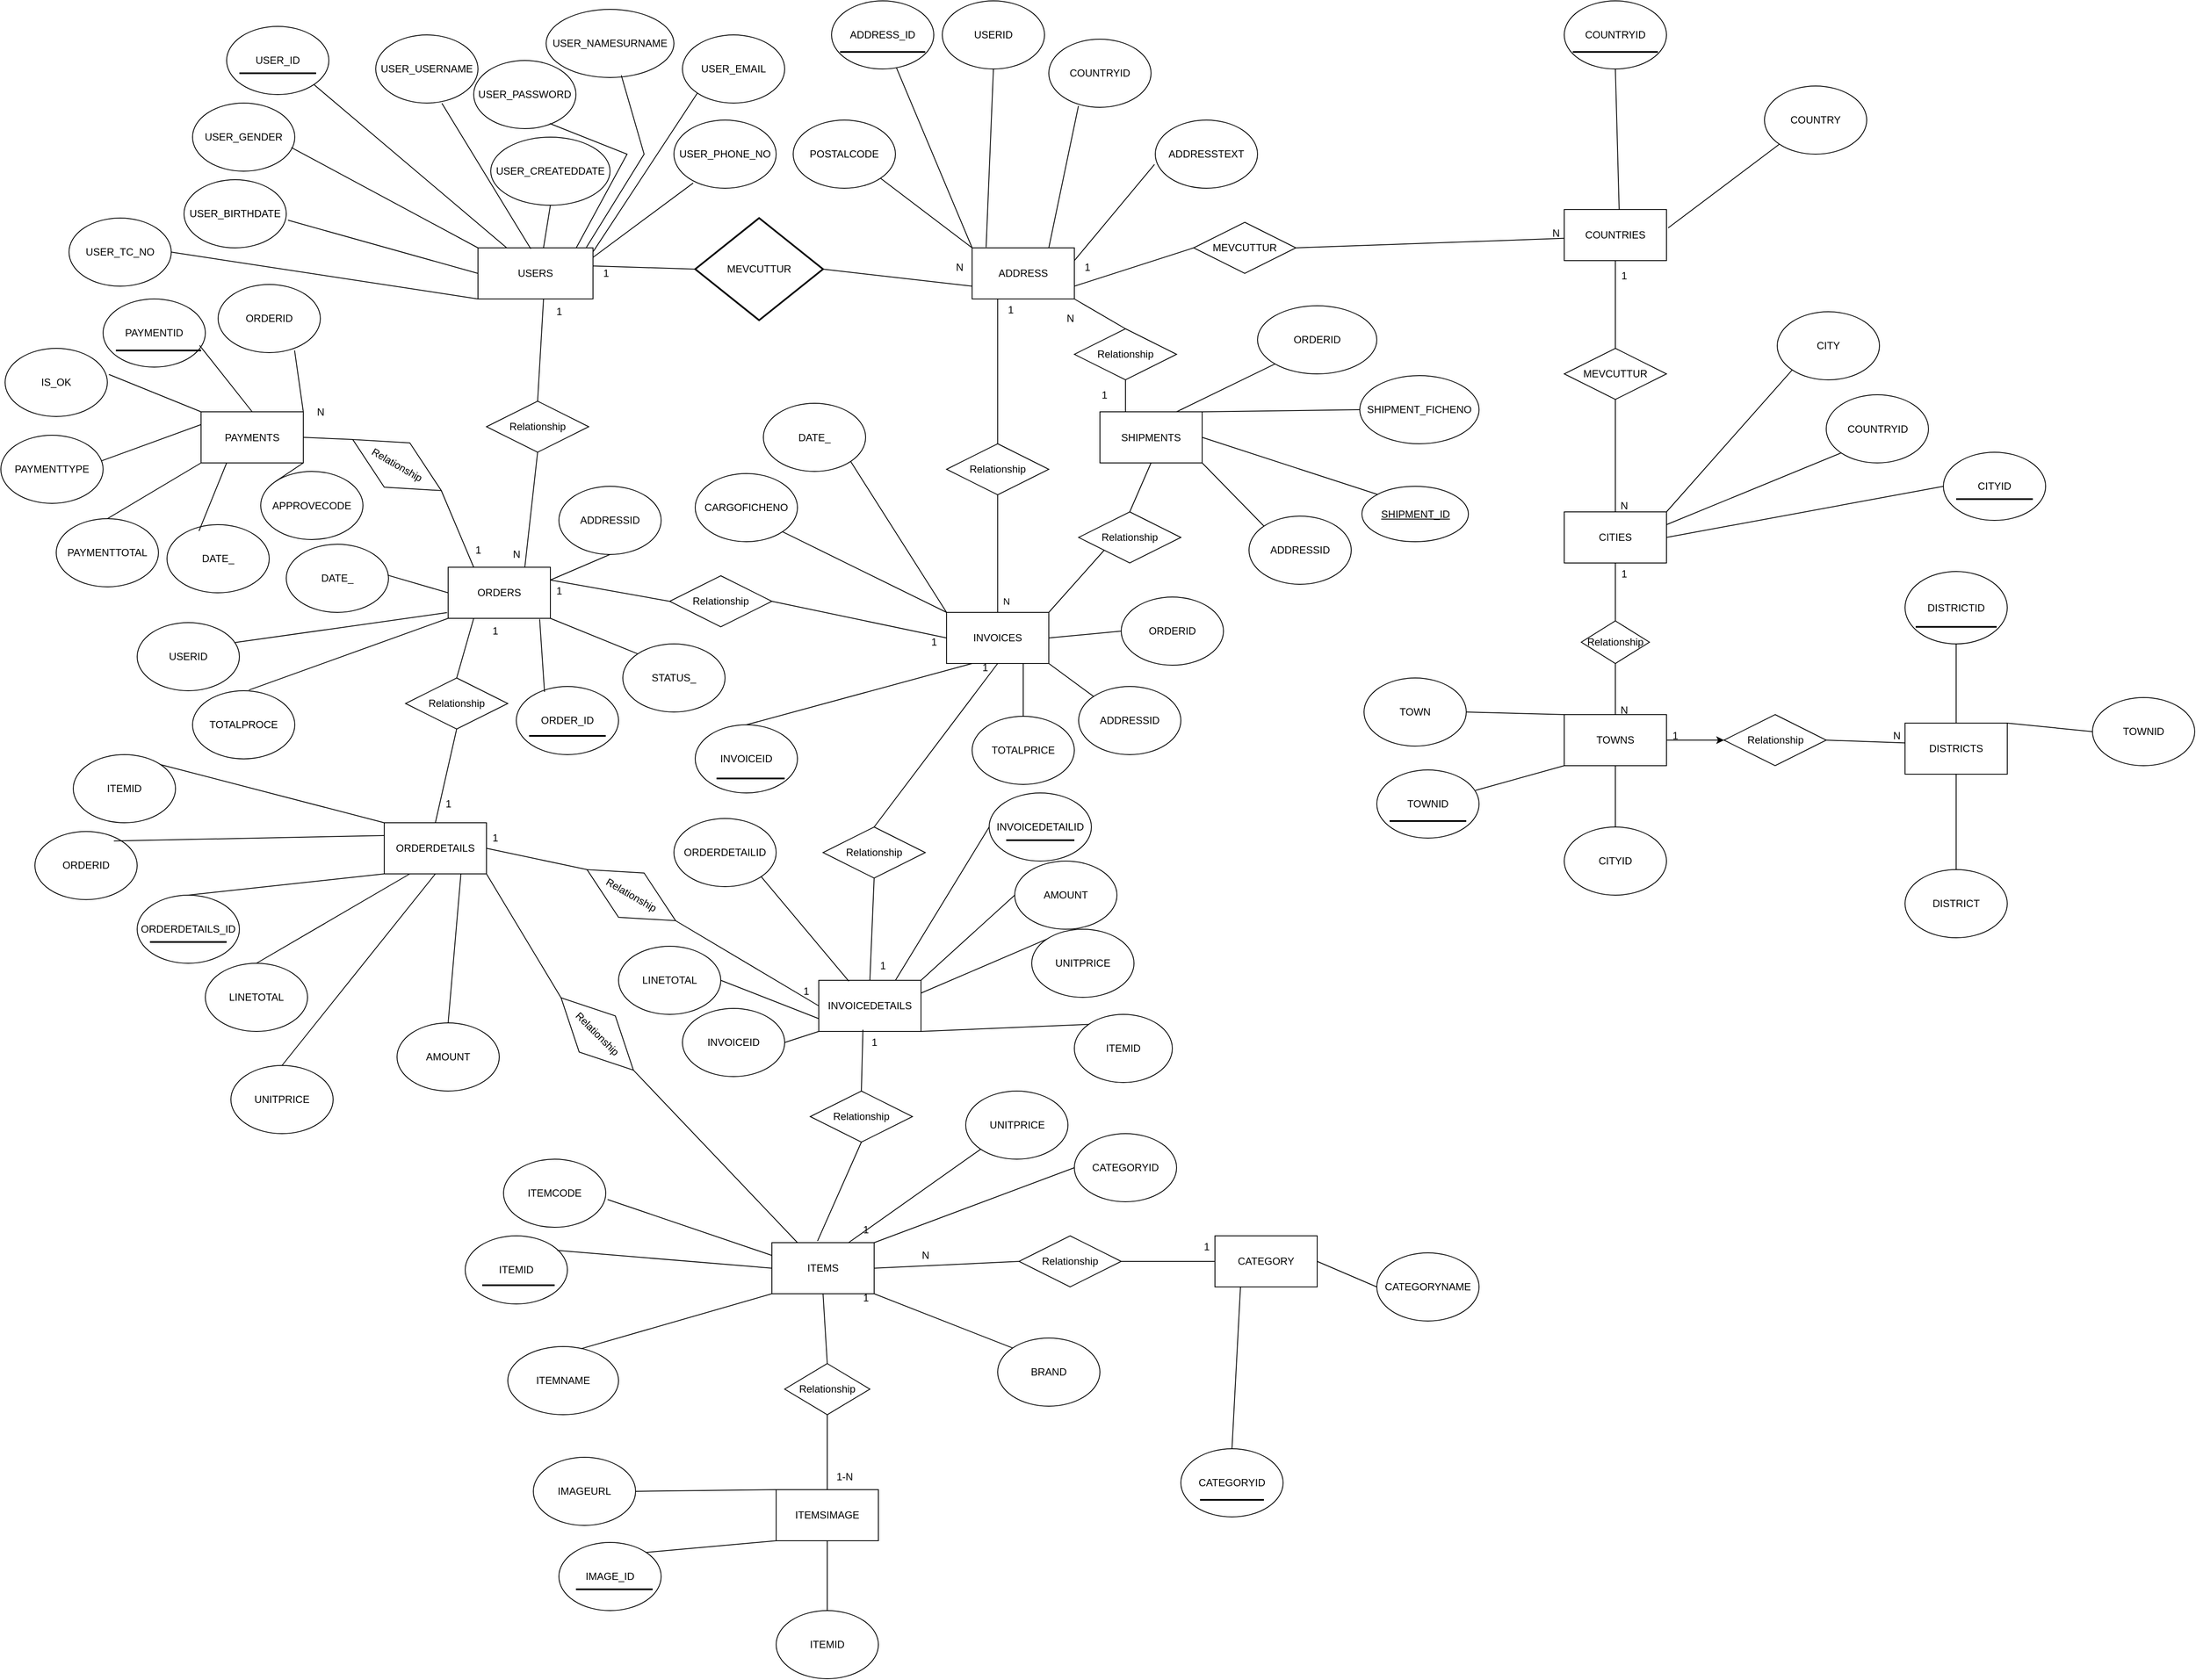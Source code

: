 <mxfile version="26.0.16">
  <diagram id="R2lEEEUBdFMjLlhIrx00" name="Page-1">
    <mxGraphModel dx="1688" dy="965" grid="1" gridSize="10" guides="1" tooltips="1" connect="1" arrows="1" fold="1" page="1" pageScale="1" pageWidth="850" pageHeight="1100" math="0" shadow="0" extFonts="Permanent Marker^https://fonts.googleapis.com/css?family=Permanent+Marker">
      <root>
        <mxCell id="0" />
        <mxCell id="1" parent="0" />
        <mxCell id="Blg-O1EyzSVgvzmrywbV-1" value="USERS" style="rounded=0;whiteSpace=wrap;html=1;" parent="1" vertex="1">
          <mxGeometry x="-235" y="310" width="135" height="60" as="geometry" />
        </mxCell>
        <mxCell id="Blg-O1EyzSVgvzmrywbV-2" value="USER_ID" style="ellipse;whiteSpace=wrap;html=1;" parent="1" vertex="1">
          <mxGeometry x="-530" y="50" width="120" height="80" as="geometry" />
        </mxCell>
        <mxCell id="Blg-O1EyzSVgvzmrywbV-4" value="" style="line;strokeWidth=2;html=1;" parent="1" vertex="1">
          <mxGeometry x="-515" y="100" width="90" height="10" as="geometry" />
        </mxCell>
        <mxCell id="Blg-O1EyzSVgvzmrywbV-6" value="USER_USERNAME" style="ellipse;whiteSpace=wrap;html=1;" parent="1" vertex="1">
          <mxGeometry x="-355" y="60" width="120" height="80" as="geometry" />
        </mxCell>
        <mxCell id="Blg-O1EyzSVgvzmrywbV-8" value="USER_NAMESURNAME" style="ellipse;whiteSpace=wrap;html=1;" parent="1" vertex="1">
          <mxGeometry x="-155" y="30" width="150" height="80" as="geometry" />
        </mxCell>
        <mxCell id="Blg-O1EyzSVgvzmrywbV-10" value="USER_TC_NO" style="ellipse;whiteSpace=wrap;html=1;" parent="1" vertex="1">
          <mxGeometry x="-715" y="275" width="120" height="80" as="geometry" />
        </mxCell>
        <mxCell id="Blg-O1EyzSVgvzmrywbV-12" value="USER_GENDER" style="ellipse;whiteSpace=wrap;html=1;" parent="1" vertex="1">
          <mxGeometry x="-570" y="140" width="120" height="80" as="geometry" />
        </mxCell>
        <mxCell id="Blg-O1EyzSVgvzmrywbV-14" value="USER_EMAIL" style="ellipse;whiteSpace=wrap;html=1;" parent="1" vertex="1">
          <mxGeometry x="5" y="60" width="120" height="80" as="geometry" />
        </mxCell>
        <mxCell id="Blg-O1EyzSVgvzmrywbV-17" value="USER_PASSWORD" style="ellipse;whiteSpace=wrap;html=1;" parent="1" vertex="1">
          <mxGeometry x="-240" y="90" width="120" height="80" as="geometry" />
        </mxCell>
        <mxCell id="Blg-O1EyzSVgvzmrywbV-19" value="USER_BIRTHDATE" style="ellipse;whiteSpace=wrap;html=1;" parent="1" vertex="1">
          <mxGeometry x="-580" y="230" width="120" height="80" as="geometry" />
        </mxCell>
        <mxCell id="Blg-O1EyzSVgvzmrywbV-21" value="USER_CREATEDDATE" style="ellipse;whiteSpace=wrap;html=1;" parent="1" vertex="1">
          <mxGeometry x="-220" y="180" width="140" height="80" as="geometry" />
        </mxCell>
        <mxCell id="Blg-O1EyzSVgvzmrywbV-23" value="USER_PHONE_NO" style="ellipse;whiteSpace=wrap;html=1;" parent="1" vertex="1">
          <mxGeometry x="-5" y="160" width="120" height="80" as="geometry" />
        </mxCell>
        <mxCell id="Blg-O1EyzSVgvzmrywbV-26" value="ADDRESS" style="rounded=0;whiteSpace=wrap;html=1;" parent="1" vertex="1">
          <mxGeometry x="345" y="310" width="120" height="60" as="geometry" />
        </mxCell>
        <mxCell id="Blg-O1EyzSVgvzmrywbV-27" value="ADDRESS_ID" style="ellipse;whiteSpace=wrap;html=1;" parent="1" vertex="1">
          <mxGeometry x="180" y="20" width="120" height="80" as="geometry" />
        </mxCell>
        <mxCell id="Blg-O1EyzSVgvzmrywbV-28" value="USERID" style="ellipse;whiteSpace=wrap;html=1;" parent="1" vertex="1">
          <mxGeometry x="310" y="20" width="120" height="80" as="geometry" />
        </mxCell>
        <mxCell id="Blg-O1EyzSVgvzmrywbV-29" value="COUNTRYID" style="ellipse;whiteSpace=wrap;html=1;" parent="1" vertex="1">
          <mxGeometry x="435" y="65" width="120" height="80" as="geometry" />
        </mxCell>
        <mxCell id="Blg-O1EyzSVgvzmrywbV-32" value="POSTALCODE" style="ellipse;whiteSpace=wrap;html=1;" parent="1" vertex="1">
          <mxGeometry x="135" y="160" width="120" height="80" as="geometry" />
        </mxCell>
        <mxCell id="Blg-O1EyzSVgvzmrywbV-34" value="ADDRESSTEXT" style="ellipse;whiteSpace=wrap;html=1;" parent="1" vertex="1">
          <mxGeometry x="560" y="160" width="120" height="80" as="geometry" />
        </mxCell>
        <mxCell id="Blg-O1EyzSVgvzmrywbV-35" value="" style="line;strokeWidth=2;html=1;" parent="1" vertex="1">
          <mxGeometry x="190" y="75" width="100" height="10" as="geometry" />
        </mxCell>
        <mxCell id="Blg-O1EyzSVgvzmrywbV-36" value="CITIES" style="rounded=0;whiteSpace=wrap;html=1;" parent="1" vertex="1">
          <mxGeometry x="1040" y="620" width="120" height="60" as="geometry" />
        </mxCell>
        <mxCell id="Blg-O1EyzSVgvzmrywbV-37" value="CITYID" style="ellipse;whiteSpace=wrap;html=1;" parent="1" vertex="1">
          <mxGeometry x="1485" y="550" width="120" height="80" as="geometry" />
        </mxCell>
        <mxCell id="Blg-O1EyzSVgvzmrywbV-38" value="COUNTRYID" style="ellipse;whiteSpace=wrap;html=1;" parent="1" vertex="1">
          <mxGeometry x="1347.5" y="482.5" width="120" height="80" as="geometry" />
        </mxCell>
        <mxCell id="Blg-O1EyzSVgvzmrywbV-39" value="CITY" style="ellipse;whiteSpace=wrap;html=1;" parent="1" vertex="1">
          <mxGeometry x="1290" y="385" width="120" height="80" as="geometry" />
        </mxCell>
        <mxCell id="Blg-O1EyzSVgvzmrywbV-40" value="COUNTRIES" style="rounded=0;whiteSpace=wrap;html=1;" parent="1" vertex="1">
          <mxGeometry x="1040" y="265" width="120" height="60" as="geometry" />
        </mxCell>
        <mxCell id="Blg-O1EyzSVgvzmrywbV-41" value="COUNTRYID" style="ellipse;whiteSpace=wrap;html=1;" parent="1" vertex="1">
          <mxGeometry x="1040" y="20" width="120" height="80" as="geometry" />
        </mxCell>
        <mxCell id="Blg-O1EyzSVgvzmrywbV-42" value="COUNTRY" style="ellipse;whiteSpace=wrap;html=1;" parent="1" vertex="1">
          <mxGeometry x="1275" y="120" width="120" height="80" as="geometry" />
        </mxCell>
        <mxCell id="Blg-O1EyzSVgvzmrywbV-43" value="" style="line;strokeWidth=2;html=1;" parent="1" vertex="1">
          <mxGeometry x="1500" y="590" width="90" height="30" as="geometry" />
        </mxCell>
        <mxCell id="Blg-O1EyzSVgvzmrywbV-45" value="DISTRICTS" style="rounded=0;whiteSpace=wrap;html=1;" parent="1" vertex="1">
          <mxGeometry x="1440" y="868" width="120" height="60" as="geometry" />
        </mxCell>
        <mxCell id="Blg-O1EyzSVgvzmrywbV-44" value="" style="line;strokeWidth=2;html=1;" parent="1" vertex="1">
          <mxGeometry x="1050" y="60" width="100" height="40" as="geometry" />
        </mxCell>
        <mxCell id="Blg-O1EyzSVgvzmrywbV-46" value="DISTRICTID" style="ellipse;whiteSpace=wrap;html=1;" parent="1" vertex="1">
          <mxGeometry x="1440" y="690" width="120" height="85" as="geometry" />
        </mxCell>
        <mxCell id="Blg-O1EyzSVgvzmrywbV-47" value="TOWNID" style="ellipse;whiteSpace=wrap;html=1;" parent="1" vertex="1">
          <mxGeometry x="1660" y="838" width="120" height="80" as="geometry" />
        </mxCell>
        <mxCell id="Blg-O1EyzSVgvzmrywbV-48" value="DISTRICT" style="ellipse;whiteSpace=wrap;html=1;" parent="1" vertex="1">
          <mxGeometry x="1440" y="1040" width="120" height="80" as="geometry" />
        </mxCell>
        <mxCell id="dvDT23MqoqcyZpTgtNQX-24" value="" style="edgeStyle=orthogonalEdgeStyle;rounded=0;orthogonalLoop=1;jettySize=auto;html=1;" parent="1" source="Blg-O1EyzSVgvzmrywbV-49" target="n8boVN2LSgLMqEiiDCX4-56" edge="1">
          <mxGeometry relative="1" as="geometry" />
        </mxCell>
        <mxCell id="Blg-O1EyzSVgvzmrywbV-49" value="TOWNS" style="rounded=0;whiteSpace=wrap;html=1;" parent="1" vertex="1">
          <mxGeometry x="1040" y="858" width="120" height="60" as="geometry" />
        </mxCell>
        <mxCell id="Blg-O1EyzSVgvzmrywbV-50" value="TOWNID" style="ellipse;whiteSpace=wrap;html=1;" parent="1" vertex="1">
          <mxGeometry x="820" y="923" width="120" height="80" as="geometry" />
        </mxCell>
        <mxCell id="Blg-O1EyzSVgvzmrywbV-51" value="CITYID" style="ellipse;whiteSpace=wrap;html=1;" parent="1" vertex="1">
          <mxGeometry x="1040" y="990" width="120" height="80" as="geometry" />
        </mxCell>
        <mxCell id="Blg-O1EyzSVgvzmrywbV-52" value="TOWN" style="ellipse;whiteSpace=wrap;html=1;" parent="1" vertex="1">
          <mxGeometry x="805" y="815" width="120" height="80" as="geometry" />
        </mxCell>
        <mxCell id="Blg-O1EyzSVgvzmrywbV-53" value="" style="line;strokeWidth=2;html=1;" parent="1" vertex="1">
          <mxGeometry x="1452.5" y="745" width="95" height="20" as="geometry" />
        </mxCell>
        <mxCell id="Blg-O1EyzSVgvzmrywbV-54" value="" style="line;strokeWidth=2;html=1;" parent="1" vertex="1">
          <mxGeometry x="835" y="978" width="90" height="10" as="geometry" />
        </mxCell>
        <mxCell id="Blg-O1EyzSVgvzmrywbV-55" value="ORDERS" style="rounded=0;whiteSpace=wrap;html=1;" parent="1" vertex="1">
          <mxGeometry x="-270" y="685" width="120" height="60" as="geometry" />
        </mxCell>
        <mxCell id="Blg-O1EyzSVgvzmrywbV-56" value="ORDER_ID" style="ellipse;whiteSpace=wrap;html=1;" parent="1" vertex="1">
          <mxGeometry x="-190" y="825" width="120" height="80" as="geometry" />
        </mxCell>
        <mxCell id="Blg-O1EyzSVgvzmrywbV-57" value="USERID" style="ellipse;whiteSpace=wrap;html=1;" parent="1" vertex="1">
          <mxGeometry x="-635" y="750" width="120" height="80" as="geometry" />
        </mxCell>
        <mxCell id="Blg-O1EyzSVgvzmrywbV-58" value="DATE_" style="ellipse;whiteSpace=wrap;html=1;" parent="1" vertex="1">
          <mxGeometry x="-460" y="658" width="120" height="80" as="geometry" />
        </mxCell>
        <mxCell id="Blg-O1EyzSVgvzmrywbV-59" value="TOTALPROCE" style="ellipse;whiteSpace=wrap;html=1;" parent="1" vertex="1">
          <mxGeometry x="-570" y="830" width="120" height="80" as="geometry" />
        </mxCell>
        <mxCell id="Blg-O1EyzSVgvzmrywbV-60" value="ADDRESSID" style="ellipse;whiteSpace=wrap;html=1;" parent="1" vertex="1">
          <mxGeometry x="-140" y="590" width="120" height="80" as="geometry" />
        </mxCell>
        <mxCell id="Blg-O1EyzSVgvzmrywbV-61" value="STATUS_" style="ellipse;whiteSpace=wrap;html=1;" parent="1" vertex="1">
          <mxGeometry x="-65" y="775" width="120" height="80" as="geometry" />
        </mxCell>
        <mxCell id="Blg-O1EyzSVgvzmrywbV-62" value="ORDERDETAILS" style="rounded=0;whiteSpace=wrap;html=1;" parent="1" vertex="1">
          <mxGeometry x="-345" y="985" width="120" height="60" as="geometry" />
        </mxCell>
        <mxCell id="Blg-O1EyzSVgvzmrywbV-63" value="ORDERDETAILS_ID" style="ellipse;whiteSpace=wrap;html=1;" parent="1" vertex="1">
          <mxGeometry x="-635" y="1070" width="120" height="80" as="geometry" />
        </mxCell>
        <mxCell id="Blg-O1EyzSVgvzmrywbV-64" value="ORDERID" style="ellipse;whiteSpace=wrap;html=1;" parent="1" vertex="1">
          <mxGeometry x="-755" y="995.25" width="120" height="80" as="geometry" />
        </mxCell>
        <mxCell id="Blg-O1EyzSVgvzmrywbV-65" value="AMOUNT" style="ellipse;whiteSpace=wrap;html=1;" parent="1" vertex="1">
          <mxGeometry x="-330" y="1220" width="120" height="80" as="geometry" />
        </mxCell>
        <mxCell id="Blg-O1EyzSVgvzmrywbV-66" value="UNITPRICE" style="ellipse;whiteSpace=wrap;html=1;" parent="1" vertex="1">
          <mxGeometry x="-525" y="1270" width="120" height="80" as="geometry" />
        </mxCell>
        <mxCell id="Blg-O1EyzSVgvzmrywbV-67" value="ITEMID" style="ellipse;whiteSpace=wrap;html=1;" parent="1" vertex="1">
          <mxGeometry x="-710" y="905" width="120" height="80" as="geometry" />
        </mxCell>
        <mxCell id="Blg-O1EyzSVgvzmrywbV-68" value="LINETOTAL" style="ellipse;whiteSpace=wrap;html=1;" parent="1" vertex="1">
          <mxGeometry x="-555" y="1150" width="120" height="80" as="geometry" />
        </mxCell>
        <mxCell id="Blg-O1EyzSVgvzmrywbV-69" value="ITEMS" style="rounded=0;whiteSpace=wrap;html=1;" parent="1" vertex="1">
          <mxGeometry x="110" y="1478" width="120" height="60" as="geometry" />
        </mxCell>
        <mxCell id="Blg-O1EyzSVgvzmrywbV-70" value="ITEMNAME" style="ellipse;whiteSpace=wrap;html=1;" parent="1" vertex="1">
          <mxGeometry x="-200" y="1600" width="130" height="80" as="geometry" />
        </mxCell>
        <mxCell id="Blg-O1EyzSVgvzmrywbV-72" value="UNITPRICE" style="ellipse;whiteSpace=wrap;html=1;" parent="1" vertex="1">
          <mxGeometry x="337.5" y="1300" width="120" height="80" as="geometry" />
        </mxCell>
        <mxCell id="Blg-O1EyzSVgvzmrywbV-73" value="CATEGORYID" style="ellipse;whiteSpace=wrap;html=1;" parent="1" vertex="1">
          <mxGeometry x="465" y="1350" width="120" height="80" as="geometry" />
        </mxCell>
        <mxCell id="Blg-O1EyzSVgvzmrywbV-74" value="ITEMCODE" style="ellipse;whiteSpace=wrap;html=1;" parent="1" vertex="1">
          <mxGeometry x="-205" y="1380" width="120" height="80" as="geometry" />
        </mxCell>
        <mxCell id="Blg-O1EyzSVgvzmrywbV-75" value="ITEMID" style="ellipse;whiteSpace=wrap;html=1;" parent="1" vertex="1">
          <mxGeometry x="-250" y="1470" width="120" height="80" as="geometry" />
        </mxCell>
        <mxCell id="Blg-O1EyzSVgvzmrywbV-78" value="BRAND" style="ellipse;whiteSpace=wrap;html=1;" parent="1" vertex="1">
          <mxGeometry x="375" y="1590" width="120" height="80" as="geometry" />
        </mxCell>
        <mxCell id="Blg-O1EyzSVgvzmrywbV-79" value="CATEGORY" style="rounded=0;whiteSpace=wrap;html=1;" parent="1" vertex="1">
          <mxGeometry x="630" y="1470" width="120" height="60" as="geometry" />
        </mxCell>
        <mxCell id="Blg-O1EyzSVgvzmrywbV-80" value="CATEGORYID" style="ellipse;whiteSpace=wrap;html=1;" parent="1" vertex="1">
          <mxGeometry x="590" y="1720" width="120" height="80" as="geometry" />
        </mxCell>
        <mxCell id="Blg-O1EyzSVgvzmrywbV-81" value="CATEGORYNAME" style="ellipse;whiteSpace=wrap;html=1;" parent="1" vertex="1">
          <mxGeometry x="820" y="1490" width="120" height="80" as="geometry" />
        </mxCell>
        <mxCell id="Blg-O1EyzSVgvzmrywbV-82" value="ITEMSIMAGE" style="rounded=0;whiteSpace=wrap;html=1;" parent="1" vertex="1">
          <mxGeometry x="115" y="1768" width="120" height="60" as="geometry" />
        </mxCell>
        <mxCell id="Blg-O1EyzSVgvzmrywbV-83" value="IMAGE_ID" style="ellipse;whiteSpace=wrap;html=1;" parent="1" vertex="1">
          <mxGeometry x="-140" y="1830" width="120" height="80" as="geometry" />
        </mxCell>
        <mxCell id="Blg-O1EyzSVgvzmrywbV-84" value="IMAGEURL" style="ellipse;whiteSpace=wrap;html=1;" parent="1" vertex="1">
          <mxGeometry x="-170" y="1730" width="120" height="80" as="geometry" />
        </mxCell>
        <mxCell id="Blg-O1EyzSVgvzmrywbV-85" value="ITEMID" style="ellipse;whiteSpace=wrap;html=1;" parent="1" vertex="1">
          <mxGeometry x="115" y="1910" width="120" height="80" as="geometry" />
        </mxCell>
        <mxCell id="Blg-O1EyzSVgvzmrywbV-86" value="INVOICES" style="rounded=0;whiteSpace=wrap;html=1;" parent="1" vertex="1">
          <mxGeometry x="315" y="738" width="120" height="60" as="geometry" />
        </mxCell>
        <mxCell id="Blg-O1EyzSVgvzmrywbV-87" value="INVOICEID" style="ellipse;whiteSpace=wrap;html=1;" parent="1" vertex="1">
          <mxGeometry x="20" y="870" width="120" height="80" as="geometry" />
        </mxCell>
        <mxCell id="Blg-O1EyzSVgvzmrywbV-88" value="ORDERID" style="ellipse;whiteSpace=wrap;html=1;" parent="1" vertex="1">
          <mxGeometry x="520" y="720" width="120" height="80" as="geometry" />
        </mxCell>
        <mxCell id="Blg-O1EyzSVgvzmrywbV-89" value="ADDRESSID" style="ellipse;whiteSpace=wrap;html=1;" parent="1" vertex="1">
          <mxGeometry x="470" y="825" width="120" height="80" as="geometry" />
        </mxCell>
        <mxCell id="Blg-O1EyzSVgvzmrywbV-90" value="DATE_" style="ellipse;whiteSpace=wrap;html=1;" parent="1" vertex="1">
          <mxGeometry x="100" y="492.5" width="120" height="80" as="geometry" />
        </mxCell>
        <mxCell id="Blg-O1EyzSVgvzmrywbV-91" value="CARGOFICHENO" style="ellipse;whiteSpace=wrap;html=1;" parent="1" vertex="1">
          <mxGeometry x="20" y="575" width="120" height="80" as="geometry" />
        </mxCell>
        <mxCell id="Blg-O1EyzSVgvzmrywbV-92" value="TOTALPRICE" style="ellipse;whiteSpace=wrap;html=1;" parent="1" vertex="1">
          <mxGeometry x="345" y="860" width="120" height="80" as="geometry" />
        </mxCell>
        <mxCell id="Blg-O1EyzSVgvzmrywbV-93" value="INVOICEDETAILS" style="rounded=0;whiteSpace=wrap;html=1;" parent="1" vertex="1">
          <mxGeometry x="165" y="1170" width="120" height="60" as="geometry" />
        </mxCell>
        <mxCell id="Blg-O1EyzSVgvzmrywbV-94" value="INVOICEDETAILID" style="ellipse;whiteSpace=wrap;html=1;" parent="1" vertex="1">
          <mxGeometry x="365" y="950" width="120" height="80" as="geometry" />
        </mxCell>
        <mxCell id="Blg-O1EyzSVgvzmrywbV-95" value="INVOICEID" style="ellipse;whiteSpace=wrap;html=1;" parent="1" vertex="1">
          <mxGeometry x="5" y="1203" width="120" height="80" as="geometry" />
        </mxCell>
        <mxCell id="Blg-O1EyzSVgvzmrywbV-96" value="ORDERDETAILID" style="ellipse;whiteSpace=wrap;html=1;" parent="1" vertex="1">
          <mxGeometry x="-5" y="980" width="120" height="80" as="geometry" />
        </mxCell>
        <mxCell id="Blg-O1EyzSVgvzmrywbV-97" value="ITEMID" style="ellipse;whiteSpace=wrap;html=1;" parent="1" vertex="1">
          <mxGeometry x="465" y="1210" width="115" height="80" as="geometry" />
        </mxCell>
        <mxCell id="Blg-O1EyzSVgvzmrywbV-98" value="AMOUNT" style="ellipse;whiteSpace=wrap;html=1;" parent="1" vertex="1">
          <mxGeometry x="395" y="1030" width="120" height="80" as="geometry" />
        </mxCell>
        <mxCell id="Blg-O1EyzSVgvzmrywbV-99" value="UNITPRICE" style="ellipse;whiteSpace=wrap;html=1;" parent="1" vertex="1">
          <mxGeometry x="415" y="1110" width="120" height="80" as="geometry" />
        </mxCell>
        <mxCell id="Blg-O1EyzSVgvzmrywbV-101" value="LINETOTAL" style="ellipse;whiteSpace=wrap;html=1;" parent="1" vertex="1">
          <mxGeometry x="-70" y="1130" width="120" height="80" as="geometry" />
        </mxCell>
        <mxCell id="Blg-O1EyzSVgvzmrywbV-103" value="PAYMENTS" style="rounded=0;whiteSpace=wrap;html=1;rotation=0;" parent="1" vertex="1">
          <mxGeometry x="-560" y="502.5" width="120" height="60" as="geometry" />
        </mxCell>
        <mxCell id="Blg-O1EyzSVgvzmrywbV-104" value="PAYMENTID" style="ellipse;whiteSpace=wrap;html=1;" parent="1" vertex="1">
          <mxGeometry x="-675" y="370" width="120" height="80" as="geometry" />
        </mxCell>
        <mxCell id="Blg-O1EyzSVgvzmrywbV-105" value="ORDERID" style="ellipse;whiteSpace=wrap;html=1;" parent="1" vertex="1">
          <mxGeometry x="-540" y="353" width="120" height="80" as="geometry" />
        </mxCell>
        <mxCell id="Blg-O1EyzSVgvzmrywbV-106" value="PAYMENTTYPE" style="ellipse;whiteSpace=wrap;html=1;" parent="1" vertex="1">
          <mxGeometry x="-795" y="530" width="120" height="80" as="geometry" />
        </mxCell>
        <mxCell id="Blg-O1EyzSVgvzmrywbV-107" value="DATE_" style="ellipse;whiteSpace=wrap;html=1;" parent="1" vertex="1">
          <mxGeometry x="-600" y="635" width="120" height="80" as="geometry" />
        </mxCell>
        <mxCell id="Blg-O1EyzSVgvzmrywbV-108" value="IS_OK" style="ellipse;whiteSpace=wrap;html=1;" parent="1" vertex="1">
          <mxGeometry x="-790" y="428" width="120" height="80" as="geometry" />
        </mxCell>
        <mxCell id="Blg-O1EyzSVgvzmrywbV-109" value="APPROVECODE" style="ellipse;whiteSpace=wrap;html=1;" parent="1" vertex="1">
          <mxGeometry x="-490" y="572.5" width="120" height="80" as="geometry" />
        </mxCell>
        <mxCell id="Blg-O1EyzSVgvzmrywbV-110" value="PAYMENTTOTAL" style="ellipse;whiteSpace=wrap;html=1;" parent="1" vertex="1">
          <mxGeometry x="-730" y="628" width="120" height="80" as="geometry" />
        </mxCell>
        <mxCell id="Blg-O1EyzSVgvzmrywbV-111" value="SHIPMENTS" style="rounded=0;whiteSpace=wrap;html=1;" parent="1" vertex="1">
          <mxGeometry x="495" y="502.5" width="120" height="60" as="geometry" />
        </mxCell>
        <mxCell id="Blg-O1EyzSVgvzmrywbV-115" value="ADDRESSID" style="ellipse;whiteSpace=wrap;html=1;" parent="1" vertex="1">
          <mxGeometry x="670" y="625" width="120" height="80" as="geometry" />
        </mxCell>
        <mxCell id="Blg-O1EyzSVgvzmrywbV-116" value="SHIPMENT_FICHENO" style="ellipse;whiteSpace=wrap;html=1;" parent="1" vertex="1">
          <mxGeometry x="800" y="460" width="140" height="80" as="geometry" />
        </mxCell>
        <mxCell id="Blg-O1EyzSVgvzmrywbV-117" value="" style="line;strokeWidth=2;html=1;" parent="1" vertex="1">
          <mxGeometry x="-660" y="423" width="100" height="15" as="geometry" />
        </mxCell>
        <mxCell id="Blg-O1EyzSVgvzmrywbV-118" value="" style="line;strokeWidth=2;html=1;" parent="1" vertex="1">
          <mxGeometry x="385" y="995.25" width="80" height="20.5" as="geometry" />
        </mxCell>
        <mxCell id="Blg-O1EyzSVgvzmrywbV-119" value="" style="line;strokeWidth=2;html=1;" parent="1" vertex="1">
          <mxGeometry x="-620" y="1120" width="90" height="10" as="geometry" />
        </mxCell>
        <mxCell id="Blg-O1EyzSVgvzmrywbV-120" value="" style="line;strokeWidth=2;html=1;" parent="1" vertex="1">
          <mxGeometry x="-230" y="1518" width="85" height="20" as="geometry" />
        </mxCell>
        <mxCell id="Blg-O1EyzSVgvzmrywbV-121" value="" style="line;strokeWidth=2;html=1;" parent="1" vertex="1">
          <mxGeometry x="612.5" y="1750" width="75" height="60" as="geometry" />
        </mxCell>
        <mxCell id="Blg-O1EyzSVgvzmrywbV-122" value="" style="line;strokeWidth=2;html=1;" parent="1" vertex="1">
          <mxGeometry x="-120" y="1880" width="90" height="10" as="geometry" />
        </mxCell>
        <mxCell id="Blg-O1EyzSVgvzmrywbV-123" value="" style="line;strokeWidth=2;html=1;" parent="1" vertex="1">
          <mxGeometry x="45" y="928" width="80" height="10" as="geometry" />
        </mxCell>
        <mxCell id="Blg-O1EyzSVgvzmrywbV-125" value="" style="line;strokeWidth=2;html=1;" parent="1" vertex="1">
          <mxGeometry x="-175" y="878" width="90" height="10" as="geometry" />
        </mxCell>
        <mxCell id="n8boVN2LSgLMqEiiDCX4-1" value="MEVCUTTUR" style="strokeWidth=2;html=1;shape=mxgraph.flowchart.decision;whiteSpace=wrap;" parent="1" vertex="1">
          <mxGeometry x="20" y="275" width="150" height="120" as="geometry" />
        </mxCell>
        <mxCell id="n8boVN2LSgLMqEiiDCX4-4" value="" style="endArrow=none;html=1;rounded=0;entryX=0;entryY=0.75;entryDx=0;entryDy=0;exitX=1;exitY=0.5;exitDx=0;exitDy=0;exitPerimeter=0;" parent="1" source="n8boVN2LSgLMqEiiDCX4-1" target="Blg-O1EyzSVgvzmrywbV-26" edge="1">
          <mxGeometry relative="1" as="geometry">
            <mxPoint x="220" y="299.47" as="sourcePoint" />
            <mxPoint x="460" y="260" as="targetPoint" />
          </mxGeometry>
        </mxCell>
        <mxCell id="n8boVN2LSgLMqEiiDCX4-6" value="" style="endArrow=none;html=1;rounded=0;exitX=-0.002;exitY=0.207;exitDx=0;exitDy=0;exitPerimeter=0;entryX=0;entryY=0.5;entryDx=0;entryDy=0;entryPerimeter=0;" parent="1" source="n8boVN2LSgLMqEiiDCX4-7" target="n8boVN2LSgLMqEiiDCX4-1" edge="1">
          <mxGeometry relative="1" as="geometry">
            <mxPoint x="-90" y="300" as="sourcePoint" />
            <mxPoint x="70" y="300" as="targetPoint" />
          </mxGeometry>
        </mxCell>
        <mxCell id="n8boVN2LSgLMqEiiDCX4-7" value="1" style="text;html=1;align=center;verticalAlign=middle;resizable=0;points=[];autosize=1;strokeColor=none;fillColor=none;" parent="1" vertex="1">
          <mxGeometry x="-100" y="325" width="30" height="30" as="geometry" />
        </mxCell>
        <mxCell id="n8boVN2LSgLMqEiiDCX4-9" value="" style="endArrow=none;html=1;rounded=0;entryX=0.5;entryY=1;entryDx=0;entryDy=0;exitX=0.569;exitY=0.01;exitDx=0;exitDy=0;exitPerimeter=0;" parent="1" source="Blg-O1EyzSVgvzmrywbV-1" target="Blg-O1EyzSVgvzmrywbV-21" edge="1">
          <mxGeometry relative="1" as="geometry">
            <mxPoint x="-170" y="300" as="sourcePoint" />
            <mxPoint x="-10" y="300" as="targetPoint" />
          </mxGeometry>
        </mxCell>
        <mxCell id="n8boVN2LSgLMqEiiDCX4-11" value="" style="endArrow=none;html=1;rounded=0;entryX=0.943;entryY=-0.01;entryDx=0;entryDy=0;entryPerimeter=0;exitX=0.588;exitY=0.967;exitDx=0;exitDy=0;exitPerimeter=0;" parent="1" source="Blg-O1EyzSVgvzmrywbV-8" target="Blg-O1EyzSVgvzmrywbV-1" edge="1">
          <mxGeometry relative="1" as="geometry">
            <mxPoint x="-70" y="120" as="sourcePoint" />
            <mxPoint x="90" y="120" as="targetPoint" />
            <Array as="points">
              <mxPoint x="-40" y="200" />
            </Array>
          </mxGeometry>
        </mxCell>
        <mxCell id="n8boVN2LSgLMqEiiDCX4-12" value="" style="endArrow=none;html=1;rounded=0;exitX=0.647;exitY=1.003;exitDx=0;exitDy=0;exitPerimeter=0;entryX=0.459;entryY=0.019;entryDx=0;entryDy=0;entryPerimeter=0;" parent="1" source="Blg-O1EyzSVgvzmrywbV-6" target="Blg-O1EyzSVgvzmrywbV-1" edge="1">
          <mxGeometry relative="1" as="geometry">
            <mxPoint x="-340" y="170" as="sourcePoint" />
            <mxPoint x="-180" y="170" as="targetPoint" />
          </mxGeometry>
        </mxCell>
        <mxCell id="n8boVN2LSgLMqEiiDCX4-13" value="" style="endArrow=none;html=1;rounded=0;exitX=1;exitY=1;exitDx=0;exitDy=0;entryX=0.25;entryY=0;entryDx=0;entryDy=0;" parent="1" source="Blg-O1EyzSVgvzmrywbV-2" target="Blg-O1EyzSVgvzmrywbV-1" edge="1">
          <mxGeometry relative="1" as="geometry">
            <mxPoint x="-380" y="180" as="sourcePoint" />
            <mxPoint x="-220" y="180" as="targetPoint" />
          </mxGeometry>
        </mxCell>
        <mxCell id="n8boVN2LSgLMqEiiDCX4-14" value="" style="endArrow=none;html=1;rounded=0;entryX=0;entryY=0;entryDx=0;entryDy=0;exitX=0.966;exitY=0.652;exitDx=0;exitDy=0;exitPerimeter=0;" parent="1" source="Blg-O1EyzSVgvzmrywbV-12" target="Blg-O1EyzSVgvzmrywbV-1" edge="1">
          <mxGeometry relative="1" as="geometry">
            <mxPoint x="-330" y="250" as="sourcePoint" />
            <mxPoint x="-170" y="250" as="targetPoint" />
          </mxGeometry>
        </mxCell>
        <mxCell id="n8boVN2LSgLMqEiiDCX4-15" value="" style="endArrow=none;html=1;rounded=0;entryX=0;entryY=0.5;entryDx=0;entryDy=0;exitX=1.017;exitY=0.594;exitDx=0;exitDy=0;exitPerimeter=0;" parent="1" source="Blg-O1EyzSVgvzmrywbV-19" target="Blg-O1EyzSVgvzmrywbV-1" edge="1">
          <mxGeometry relative="1" as="geometry">
            <mxPoint x="-305" y="330" as="sourcePoint" />
            <mxPoint x="-145" y="330" as="targetPoint" />
          </mxGeometry>
        </mxCell>
        <mxCell id="n8boVN2LSgLMqEiiDCX4-16" value="" style="endArrow=none;html=1;rounded=0;entryX=0;entryY=1;entryDx=0;entryDy=0;exitX=1;exitY=0.5;exitDx=0;exitDy=0;" parent="1" source="Blg-O1EyzSVgvzmrywbV-10" target="Blg-O1EyzSVgvzmrywbV-1" edge="1">
          <mxGeometry relative="1" as="geometry">
            <mxPoint x="-300" y="420" as="sourcePoint" />
            <mxPoint x="-130" y="420" as="targetPoint" />
          </mxGeometry>
        </mxCell>
        <mxCell id="n8boVN2LSgLMqEiiDCX4-17" value="" style="endArrow=none;html=1;rounded=0;entryX=0;entryY=1;entryDx=0;entryDy=0;exitX=1.003;exitY=0.07;exitDx=0;exitDy=0;exitPerimeter=0;" parent="1" source="Blg-O1EyzSVgvzmrywbV-1" target="Blg-O1EyzSVgvzmrywbV-14" edge="1">
          <mxGeometry relative="1" as="geometry">
            <mxPoint x="-100" y="310" as="sourcePoint" />
            <mxPoint x="60" y="310" as="targetPoint" />
          </mxGeometry>
        </mxCell>
        <mxCell id="n8boVN2LSgLMqEiiDCX4-18" value="" style="endArrow=none;html=1;rounded=0;entryX=0.188;entryY=0.924;entryDx=0;entryDy=0;entryPerimeter=0;exitX=1.001;exitY=0.185;exitDx=0;exitDy=0;exitPerimeter=0;" parent="1" source="Blg-O1EyzSVgvzmrywbV-1" target="Blg-O1EyzSVgvzmrywbV-23" edge="1">
          <mxGeometry relative="1" as="geometry">
            <mxPoint x="-100" y="320" as="sourcePoint" />
            <mxPoint x="60" y="320" as="targetPoint" />
          </mxGeometry>
        </mxCell>
        <mxCell id="n8boVN2LSgLMqEiiDCX4-19" value="" style="endArrow=none;html=1;rounded=0;entryX=0;entryY=0;entryDx=0;entryDy=0;exitX=1;exitY=1;exitDx=0;exitDy=0;" parent="1" source="Blg-O1EyzSVgvzmrywbV-32" target="Blg-O1EyzSVgvzmrywbV-26" edge="1">
          <mxGeometry relative="1" as="geometry">
            <mxPoint x="230" y="309.47" as="sourcePoint" />
            <mxPoint x="410" y="320" as="targetPoint" />
          </mxGeometry>
        </mxCell>
        <mxCell id="n8boVN2LSgLMqEiiDCX4-20" value="" style="endArrow=none;html=1;rounded=0;entryX=0;entryY=0;entryDx=0;entryDy=0;" parent="1" source="Blg-O1EyzSVgvzmrywbV-27" target="Blg-O1EyzSVgvzmrywbV-26" edge="1">
          <mxGeometry relative="1" as="geometry">
            <mxPoint x="240" y="319.47" as="sourcePoint" />
            <mxPoint x="420" y="330" as="targetPoint" />
          </mxGeometry>
        </mxCell>
        <mxCell id="n8boVN2LSgLMqEiiDCX4-21" value="" style="endArrow=none;html=1;rounded=0;entryX=0.137;entryY=-0.013;entryDx=0;entryDy=0;entryPerimeter=0;exitX=0.5;exitY=1;exitDx=0;exitDy=0;" parent="1" source="Blg-O1EyzSVgvzmrywbV-28" target="Blg-O1EyzSVgvzmrywbV-26" edge="1">
          <mxGeometry relative="1" as="geometry">
            <mxPoint x="350" y="90" as="sourcePoint" />
            <mxPoint x="430" y="340" as="targetPoint" />
            <Array as="points" />
          </mxGeometry>
        </mxCell>
        <mxCell id="n8boVN2LSgLMqEiiDCX4-23" value="" style="endArrow=none;html=1;rounded=0;entryX=0.75;entryY=0;entryDx=0;entryDy=0;exitX=0.29;exitY=0.98;exitDx=0;exitDy=0;exitPerimeter=0;" parent="1" source="Blg-O1EyzSVgvzmrywbV-29" target="Blg-O1EyzSVgvzmrywbV-26" edge="1">
          <mxGeometry relative="1" as="geometry">
            <mxPoint x="270" y="349.47" as="sourcePoint" />
            <mxPoint x="450" y="360" as="targetPoint" />
          </mxGeometry>
        </mxCell>
        <mxCell id="n8boVN2LSgLMqEiiDCX4-25" value="" style="endArrow=none;html=1;rounded=0;entryX=1;entryY=0.25;entryDx=0;entryDy=0;exitX=-0.008;exitY=0.651;exitDx=0;exitDy=0;exitPerimeter=0;" parent="1" source="Blg-O1EyzSVgvzmrywbV-34" target="Blg-O1EyzSVgvzmrywbV-26" edge="1">
          <mxGeometry relative="1" as="geometry">
            <mxPoint x="290" y="369.47" as="sourcePoint" />
            <mxPoint x="470" y="380" as="targetPoint" />
          </mxGeometry>
        </mxCell>
        <mxCell id="n8boVN2LSgLMqEiiDCX4-27" value="" style="endArrow=none;html=1;rounded=0;exitX=0.744;exitY=0.925;exitDx=0;exitDy=0;exitPerimeter=0;entryX=0.855;entryY=-0.002;entryDx=0;entryDy=0;entryPerimeter=0;" parent="1" source="Blg-O1EyzSVgvzmrywbV-17" target="Blg-O1EyzSVgvzmrywbV-1" edge="1">
          <mxGeometry relative="1" as="geometry">
            <mxPoint x="-190" y="500" as="sourcePoint" />
            <mxPoint x="-30" y="500" as="targetPoint" />
            <Array as="points">
              <mxPoint x="-60" y="200" />
            </Array>
          </mxGeometry>
        </mxCell>
        <mxCell id="n8boVN2LSgLMqEiiDCX4-29" value="" style="endArrow=none;html=1;rounded=0;exitX=1;exitY=0.75;exitDx=0;exitDy=0;entryX=0;entryY=0.5;entryDx=0;entryDy=0;" parent="1" source="Blg-O1EyzSVgvzmrywbV-26" target="n8boVN2LSgLMqEiiDCX4-34" edge="1">
          <mxGeometry relative="1" as="geometry">
            <mxPoint x="450" y="380" as="sourcePoint" />
            <mxPoint x="540.0" y="440" as="targetPoint" />
          </mxGeometry>
        </mxCell>
        <mxCell id="n8boVN2LSgLMqEiiDCX4-32" value="" style="endArrow=none;html=1;rounded=0;exitX=1;exitY=0.5;exitDx=0;exitDy=0;entryX=0.002;entryY=0.563;entryDx=0;entryDy=0;entryPerimeter=0;" parent="1" source="n8boVN2LSgLMqEiiDCX4-34" target="Blg-O1EyzSVgvzmrywbV-40" edge="1">
          <mxGeometry relative="1" as="geometry">
            <mxPoint x="640" y="440" as="sourcePoint" />
            <mxPoint x="790" y="520" as="targetPoint" />
          </mxGeometry>
        </mxCell>
        <mxCell id="n8boVN2LSgLMqEiiDCX4-33" value="" style="endArrow=none;html=1;rounded=0;entryX=0.537;entryY=-0.008;entryDx=0;entryDy=0;entryPerimeter=0;exitX=0.5;exitY=1;exitDx=0;exitDy=0;" parent="1" source="Blg-O1EyzSVgvzmrywbV-41" target="Blg-O1EyzSVgvzmrywbV-40" edge="1">
          <mxGeometry relative="1" as="geometry">
            <mxPoint x="846" y="406" as="sourcePoint" />
            <mxPoint x="980" y="440" as="targetPoint" />
          </mxGeometry>
        </mxCell>
        <mxCell id="n8boVN2LSgLMqEiiDCX4-34" value="MEVCUTTUR" style="shape=rhombus;perimeter=rhombusPerimeter;whiteSpace=wrap;html=1;align=center;rotation=0;" parent="1" vertex="1">
          <mxGeometry x="605" y="280" width="120" height="60" as="geometry" />
        </mxCell>
        <mxCell id="n8boVN2LSgLMqEiiDCX4-35" value="" style="endArrow=none;html=1;rounded=0;exitX=1.016;exitY=0.361;exitDx=0;exitDy=0;exitPerimeter=0;entryX=0;entryY=1;entryDx=0;entryDy=0;" parent="1" source="Blg-O1EyzSVgvzmrywbV-40" target="Blg-O1EyzSVgvzmrywbV-42" edge="1">
          <mxGeometry relative="1" as="geometry">
            <mxPoint x="870" y="460" as="sourcePoint" />
            <mxPoint x="1030" y="460" as="targetPoint" />
          </mxGeometry>
        </mxCell>
        <mxCell id="n8boVN2LSgLMqEiiDCX4-37" value="MEVCUTTUR" style="shape=rhombus;perimeter=rhombusPerimeter;whiteSpace=wrap;html=1;align=center;" parent="1" vertex="1">
          <mxGeometry x="1040" y="428" width="120" height="60" as="geometry" />
        </mxCell>
        <mxCell id="n8boVN2LSgLMqEiiDCX4-39" value="" style="endArrow=none;html=1;rounded=0;exitX=0.5;exitY=1;exitDx=0;exitDy=0;entryX=0.5;entryY=0;entryDx=0;entryDy=0;" parent="1" source="Blg-O1EyzSVgvzmrywbV-40" target="n8boVN2LSgLMqEiiDCX4-37" edge="1">
          <mxGeometry relative="1" as="geometry">
            <mxPoint x="750" y="550" as="sourcePoint" />
            <mxPoint x="910" y="550" as="targetPoint" />
          </mxGeometry>
        </mxCell>
        <mxCell id="n8boVN2LSgLMqEiiDCX4-40" value="" style="endArrow=none;html=1;rounded=0;exitX=0.5;exitY=1;exitDx=0;exitDy=0;entryX=0.5;entryY=0;entryDx=0;entryDy=0;" parent="1" source="n8boVN2LSgLMqEiiDCX4-37" target="Blg-O1EyzSVgvzmrywbV-36" edge="1">
          <mxGeometry relative="1" as="geometry">
            <mxPoint x="700" y="630" as="sourcePoint" />
            <mxPoint x="860" y="630" as="targetPoint" />
          </mxGeometry>
        </mxCell>
        <mxCell id="n8boVN2LSgLMqEiiDCX4-43" value="" style="endArrow=none;html=1;rounded=0;exitX=1;exitY=0.5;exitDx=0;exitDy=0;entryX=0;entryY=0.5;entryDx=0;entryDy=0;" parent="1" source="Blg-O1EyzSVgvzmrywbV-36" target="Blg-O1EyzSVgvzmrywbV-37" edge="1">
          <mxGeometry relative="1" as="geometry">
            <mxPoint x="750" y="780" as="sourcePoint" />
            <mxPoint x="867" y="720" as="targetPoint" />
          </mxGeometry>
        </mxCell>
        <mxCell id="n8boVN2LSgLMqEiiDCX4-44" value="" style="endArrow=none;html=1;rounded=0;exitX=0;exitY=1;exitDx=0;exitDy=0;entryX=1;entryY=0.25;entryDx=0;entryDy=0;" parent="1" source="Blg-O1EyzSVgvzmrywbV-38" target="Blg-O1EyzSVgvzmrywbV-36" edge="1">
          <mxGeometry relative="1" as="geometry">
            <mxPoint x="710" y="790" as="sourcePoint" />
            <mxPoint x="1039" y="642" as="targetPoint" />
          </mxGeometry>
        </mxCell>
        <mxCell id="n8boVN2LSgLMqEiiDCX4-45" value="" style="endArrow=none;html=1;rounded=0;exitX=0;exitY=1;exitDx=0;exitDy=0;entryX=1;entryY=0;entryDx=0;entryDy=0;" parent="1" source="Blg-O1EyzSVgvzmrywbV-39" target="Blg-O1EyzSVgvzmrywbV-36" edge="1">
          <mxGeometry relative="1" as="geometry">
            <mxPoint x="690" y="800" as="sourcePoint" />
            <mxPoint x="850" y="800" as="targetPoint" />
          </mxGeometry>
        </mxCell>
        <mxCell id="n8boVN2LSgLMqEiiDCX4-47" value="Relationship" style="shape=rhombus;perimeter=rhombusPerimeter;whiteSpace=wrap;html=1;align=center;" parent="1" vertex="1">
          <mxGeometry x="1060" y="748" width="80" height="50" as="geometry" />
        </mxCell>
        <mxCell id="n8boVN2LSgLMqEiiDCX4-48" value="" style="endArrow=none;html=1;rounded=0;exitX=0.5;exitY=1;exitDx=0;exitDy=0;entryX=0.5;entryY=0;entryDx=0;entryDy=0;" parent="1" source="Blg-O1EyzSVgvzmrywbV-36" target="n8boVN2LSgLMqEiiDCX4-47" edge="1">
          <mxGeometry relative="1" as="geometry">
            <mxPoint x="590" y="780" as="sourcePoint" />
            <mxPoint x="750" y="780" as="targetPoint" />
          </mxGeometry>
        </mxCell>
        <mxCell id="n8boVN2LSgLMqEiiDCX4-49" value="" style="endArrow=none;html=1;rounded=0;exitX=0.5;exitY=1;exitDx=0;exitDy=0;entryX=0.5;entryY=0;entryDx=0;entryDy=0;" parent="1" source="n8boVN2LSgLMqEiiDCX4-47" target="Blg-O1EyzSVgvzmrywbV-49" edge="1">
          <mxGeometry relative="1" as="geometry">
            <mxPoint x="880" y="870" as="sourcePoint" />
            <mxPoint x="760" y="879" as="targetPoint" />
          </mxGeometry>
        </mxCell>
        <mxCell id="n8boVN2LSgLMqEiiDCX4-51" value="" style="endArrow=none;html=1;rounded=0;exitX=0;exitY=0;exitDx=0;exitDy=0;entryX=1;entryY=0.5;entryDx=0;entryDy=0;" parent="1" source="Blg-O1EyzSVgvzmrywbV-49" target="Blg-O1EyzSVgvzmrywbV-52" edge="1">
          <mxGeometry relative="1" as="geometry">
            <mxPoint x="340" y="1070" as="sourcePoint" />
            <mxPoint x="500" y="1070" as="targetPoint" />
          </mxGeometry>
        </mxCell>
        <mxCell id="n8boVN2LSgLMqEiiDCX4-52" value="" style="endArrow=none;html=1;rounded=0;exitX=0;exitY=1;exitDx=0;exitDy=0;entryX=0.965;entryY=0.3;entryDx=0;entryDy=0;entryPerimeter=0;" parent="1" source="Blg-O1EyzSVgvzmrywbV-49" target="Blg-O1EyzSVgvzmrywbV-50" edge="1">
          <mxGeometry relative="1" as="geometry">
            <mxPoint x="340" y="1090" as="sourcePoint" />
            <mxPoint x="500" y="1090" as="targetPoint" />
          </mxGeometry>
        </mxCell>
        <mxCell id="n8boVN2LSgLMqEiiDCX4-53" value="" style="endArrow=none;html=1;rounded=0;exitX=0.5;exitY=1;exitDx=0;exitDy=0;entryX=0.5;entryY=0;entryDx=0;entryDy=0;" parent="1" source="Blg-O1EyzSVgvzmrywbV-49" target="Blg-O1EyzSVgvzmrywbV-51" edge="1">
          <mxGeometry relative="1" as="geometry">
            <mxPoint x="880" y="1010" as="sourcePoint" />
            <mxPoint x="1040" y="1010" as="targetPoint" />
          </mxGeometry>
        </mxCell>
        <mxCell id="n8boVN2LSgLMqEiiDCX4-56" value="Relationship" style="shape=rhombus;perimeter=rhombusPerimeter;whiteSpace=wrap;html=1;align=center;" parent="1" vertex="1">
          <mxGeometry x="1227.5" y="858" width="120" height="60" as="geometry" />
        </mxCell>
        <mxCell id="n8boVN2LSgLMqEiiDCX4-57" value="" style="endArrow=none;html=1;rounded=0;exitX=1;exitY=0.5;exitDx=0;exitDy=0;entryX=0;entryY=0.5;entryDx=0;entryDy=0;" parent="1" source="Blg-O1EyzSVgvzmrywbV-49" target="n8boVN2LSgLMqEiiDCX4-56" edge="1">
          <mxGeometry relative="1" as="geometry">
            <mxPoint x="920" y="1010" as="sourcePoint" />
            <mxPoint x="1080" y="1010" as="targetPoint" />
          </mxGeometry>
        </mxCell>
        <mxCell id="n8boVN2LSgLMqEiiDCX4-58" value="" style="endArrow=none;html=1;rounded=0;exitX=1;exitY=0.5;exitDx=0;exitDy=0;entryX=-0.001;entryY=0.387;entryDx=0;entryDy=0;entryPerimeter=0;" parent="1" source="n8boVN2LSgLMqEiiDCX4-56" target="Blg-O1EyzSVgvzmrywbV-45" edge="1">
          <mxGeometry relative="1" as="geometry">
            <mxPoint x="1050" y="1040" as="sourcePoint" />
            <mxPoint x="1210" y="1040" as="targetPoint" />
          </mxGeometry>
        </mxCell>
        <mxCell id="n8boVN2LSgLMqEiiDCX4-59" value="" style="endArrow=none;html=1;rounded=0;exitX=0.5;exitY=1;exitDx=0;exitDy=0;entryX=0.5;entryY=0;entryDx=0;entryDy=0;" parent="1" source="Blg-O1EyzSVgvzmrywbV-46" target="Blg-O1EyzSVgvzmrywbV-45" edge="1">
          <mxGeometry relative="1" as="geometry">
            <mxPoint x="1070" y="1070" as="sourcePoint" />
            <mxPoint x="1230" y="1070" as="targetPoint" />
          </mxGeometry>
        </mxCell>
        <mxCell id="n8boVN2LSgLMqEiiDCX4-60" value="" style="endArrow=none;html=1;rounded=0;exitX=0;exitY=0.5;exitDx=0;exitDy=0;entryX=1;entryY=0;entryDx=0;entryDy=0;" parent="1" source="Blg-O1EyzSVgvzmrywbV-47" target="Blg-O1EyzSVgvzmrywbV-45" edge="1">
          <mxGeometry relative="1" as="geometry">
            <mxPoint x="1140" y="1020" as="sourcePoint" />
            <mxPoint x="1300" y="1020" as="targetPoint" />
          </mxGeometry>
        </mxCell>
        <mxCell id="n8boVN2LSgLMqEiiDCX4-61" value="" style="endArrow=none;html=1;rounded=0;exitX=0.5;exitY=1;exitDx=0;exitDy=0;entryX=0.5;entryY=0;entryDx=0;entryDy=0;" parent="1" source="Blg-O1EyzSVgvzmrywbV-45" target="Blg-O1EyzSVgvzmrywbV-48" edge="1">
          <mxGeometry relative="1" as="geometry">
            <mxPoint x="1200" y="1020" as="sourcePoint" />
            <mxPoint x="1360" y="1020" as="targetPoint" />
          </mxGeometry>
        </mxCell>
        <mxCell id="n8boVN2LSgLMqEiiDCX4-63" value="Relationship" style="shape=rhombus;perimeter=rhombusPerimeter;whiteSpace=wrap;html=1;align=center;rotation=30;" parent="1" vertex="1">
          <mxGeometry x="-390" y="535" width="120" height="60" as="geometry" />
        </mxCell>
        <mxCell id="n8boVN2LSgLMqEiiDCX4-64" value="" style="endArrow=none;html=1;rounded=0;exitX=0.25;exitY=0;exitDx=0;exitDy=0;entryX=1;entryY=0.5;entryDx=0;entryDy=0;" parent="1" source="Blg-O1EyzSVgvzmrywbV-55" target="n8boVN2LSgLMqEiiDCX4-63" edge="1">
          <mxGeometry relative="1" as="geometry">
            <mxPoint x="-235.0" y="540.52" as="sourcePoint" />
            <mxPoint x="-351.118" y="599.999" as="targetPoint" />
          </mxGeometry>
        </mxCell>
        <mxCell id="n8boVN2LSgLMqEiiDCX4-65" value="" style="endArrow=none;html=1;rounded=0;exitX=0;exitY=0.5;exitDx=0;exitDy=0;entryX=1;entryY=0.5;entryDx=0;entryDy=0;" parent="1" source="n8boVN2LSgLMqEiiDCX4-63" target="Blg-O1EyzSVgvzmrywbV-103" edge="1">
          <mxGeometry relative="1" as="geometry">
            <mxPoint x="-370" y="600" as="sourcePoint" />
            <mxPoint x="-210" y="600" as="targetPoint" />
          </mxGeometry>
        </mxCell>
        <mxCell id="n8boVN2LSgLMqEiiDCX4-66" value="" style="endArrow=none;html=1;rounded=0;exitX=0.748;exitY=0.968;exitDx=0;exitDy=0;exitPerimeter=0;entryX=1;entryY=0;entryDx=0;entryDy=0;" parent="1" source="Blg-O1EyzSVgvzmrywbV-105" target="Blg-O1EyzSVgvzmrywbV-103" edge="1">
          <mxGeometry relative="1" as="geometry">
            <mxPoint x="-630" y="580" as="sourcePoint" />
            <mxPoint x="-470" y="580" as="targetPoint" />
          </mxGeometry>
        </mxCell>
        <mxCell id="n8boVN2LSgLMqEiiDCX4-67" value="" style="endArrow=none;html=1;rounded=0;exitX=0.944;exitY=0.682;exitDx=0;exitDy=0;exitPerimeter=0;entryX=0.5;entryY=0;entryDx=0;entryDy=0;" parent="1" source="Blg-O1EyzSVgvzmrywbV-104" target="Blg-O1EyzSVgvzmrywbV-103" edge="1">
          <mxGeometry relative="1" as="geometry">
            <mxPoint x="-640" y="830" as="sourcePoint" />
            <mxPoint x="-480" y="830" as="targetPoint" />
          </mxGeometry>
        </mxCell>
        <mxCell id="n8boVN2LSgLMqEiiDCX4-68" value="" style="endArrow=none;html=1;rounded=0;exitX=1.015;exitY=0.383;exitDx=0;exitDy=0;exitPerimeter=0;entryX=0;entryY=0;entryDx=0;entryDy=0;" parent="1" source="Blg-O1EyzSVgvzmrywbV-108" target="Blg-O1EyzSVgvzmrywbV-103" edge="1">
          <mxGeometry relative="1" as="geometry">
            <mxPoint x="-640" y="890" as="sourcePoint" />
            <mxPoint x="-480" y="890" as="targetPoint" />
          </mxGeometry>
        </mxCell>
        <mxCell id="n8boVN2LSgLMqEiiDCX4-69" value="" style="endArrow=none;html=1;rounded=0;exitX=0.98;exitY=0.379;exitDx=0;exitDy=0;exitPerimeter=0;entryX=0;entryY=0.25;entryDx=0;entryDy=0;" parent="1" source="Blg-O1EyzSVgvzmrywbV-106" target="Blg-O1EyzSVgvzmrywbV-103" edge="1">
          <mxGeometry relative="1" as="geometry">
            <mxPoint x="-700" y="870" as="sourcePoint" />
            <mxPoint x="-540" y="870" as="targetPoint" />
          </mxGeometry>
        </mxCell>
        <mxCell id="n8boVN2LSgLMqEiiDCX4-70" value="" style="endArrow=none;html=1;rounded=0;exitX=0;exitY=1;exitDx=0;exitDy=0;entryX=0.5;entryY=0;entryDx=0;entryDy=0;" parent="1" source="Blg-O1EyzSVgvzmrywbV-103" target="Blg-O1EyzSVgvzmrywbV-110" edge="1">
          <mxGeometry relative="1" as="geometry">
            <mxPoint x="-600" y="840" as="sourcePoint" />
            <mxPoint x="-440" y="840" as="targetPoint" />
          </mxGeometry>
        </mxCell>
        <mxCell id="n8boVN2LSgLMqEiiDCX4-71" value="" style="endArrow=none;html=1;rounded=0;exitX=0.25;exitY=1;exitDx=0;exitDy=0;entryX=0.313;entryY=0.093;entryDx=0;entryDy=0;entryPerimeter=0;" parent="1" source="Blg-O1EyzSVgvzmrywbV-103" target="Blg-O1EyzSVgvzmrywbV-107" edge="1">
          <mxGeometry relative="1" as="geometry">
            <mxPoint x="-440" y="820" as="sourcePoint" />
            <mxPoint x="-280" y="820" as="targetPoint" />
          </mxGeometry>
        </mxCell>
        <mxCell id="n8boVN2LSgLMqEiiDCX4-72" value="" style="endArrow=none;html=1;rounded=0;exitX=1;exitY=1;exitDx=0;exitDy=0;entryX=0;entryY=0;entryDx=0;entryDy=0;" parent="1" source="Blg-O1EyzSVgvzmrywbV-103" target="Blg-O1EyzSVgvzmrywbV-109" edge="1">
          <mxGeometry relative="1" as="geometry">
            <mxPoint x="-400" y="780" as="sourcePoint" />
            <mxPoint x="-240" y="780" as="targetPoint" />
          </mxGeometry>
        </mxCell>
        <mxCell id="n8boVN2LSgLMqEiiDCX4-73" value="1" style="text;html=1;align=center;verticalAlign=middle;resizable=0;points=[];autosize=1;strokeColor=none;fillColor=none;" parent="1" vertex="1">
          <mxGeometry x="-250" y="650" width="30" height="30" as="geometry" />
        </mxCell>
        <mxCell id="n8boVN2LSgLMqEiiDCX4-74" value="N" style="text;html=1;align=center;verticalAlign=middle;resizable=0;points=[];autosize=1;strokeColor=none;fillColor=none;" parent="1" vertex="1">
          <mxGeometry x="-435" y="488" width="30" height="30" as="geometry" />
        </mxCell>
        <mxCell id="n8boVN2LSgLMqEiiDCX4-76" value="" style="endArrow=none;html=1;rounded=0;exitX=0;exitY=0.5;exitDx=0;exitDy=0;entryX=0.992;entryY=0.454;entryDx=0;entryDy=0;entryPerimeter=0;" parent="1" source="Blg-O1EyzSVgvzmrywbV-55" target="Blg-O1EyzSVgvzmrywbV-58" edge="1">
          <mxGeometry relative="1" as="geometry">
            <mxPoint x="-595" y="988" as="sourcePoint" />
            <mxPoint x="-435" y="988" as="targetPoint" />
          </mxGeometry>
        </mxCell>
        <mxCell id="n8boVN2LSgLMqEiiDCX4-77" value="" style="endArrow=none;html=1;rounded=0;exitX=-0.01;exitY=0.888;exitDx=0;exitDy=0;entryX=0.951;entryY=0.294;entryDx=0;entryDy=0;entryPerimeter=0;exitPerimeter=0;" parent="1" source="Blg-O1EyzSVgvzmrywbV-55" target="Blg-O1EyzSVgvzmrywbV-57" edge="1">
          <mxGeometry relative="1" as="geometry">
            <mxPoint x="-463.32" y="1085" as="sourcePoint" />
            <mxPoint x="-310.0" y="872.04" as="targetPoint" />
          </mxGeometry>
        </mxCell>
        <mxCell id="n8boVN2LSgLMqEiiDCX4-78" value="" style="endArrow=none;html=1;rounded=0;exitX=0;exitY=1;exitDx=0;exitDy=0;entryX=0.552;entryY=-0.01;entryDx=0;entryDy=0;entryPerimeter=0;" parent="1" source="Blg-O1EyzSVgvzmrywbV-55" target="Blg-O1EyzSVgvzmrywbV-59" edge="1">
          <mxGeometry relative="1" as="geometry">
            <mxPoint x="-333.32" y="1105" as="sourcePoint" />
            <mxPoint x="-173.32" y="1105" as="targetPoint" />
          </mxGeometry>
        </mxCell>
        <mxCell id="n8boVN2LSgLMqEiiDCX4-79" value="" style="endArrow=none;html=1;rounded=0;exitX=0.895;exitY=1.015;exitDx=0;exitDy=0;entryX=0.276;entryY=0.08;entryDx=0;entryDy=0;entryPerimeter=0;exitPerimeter=0;" parent="1" source="Blg-O1EyzSVgvzmrywbV-55" target="Blg-O1EyzSVgvzmrywbV-56" edge="1">
          <mxGeometry relative="1" as="geometry">
            <mxPoint x="-283.32" y="1095" as="sourcePoint" />
            <mxPoint x="-123.32" y="1095" as="targetPoint" />
          </mxGeometry>
        </mxCell>
        <mxCell id="n8boVN2LSgLMqEiiDCX4-80" value="" style="endArrow=none;html=1;rounded=0;exitX=1;exitY=1;exitDx=0;exitDy=0;entryX=0;entryY=0;entryDx=0;entryDy=0;" parent="1" source="Blg-O1EyzSVgvzmrywbV-55" target="Blg-O1EyzSVgvzmrywbV-61" edge="1">
          <mxGeometry relative="1" as="geometry">
            <mxPoint x="-253.32" y="1125" as="sourcePoint" />
            <mxPoint x="-93.32" y="1125" as="targetPoint" />
          </mxGeometry>
        </mxCell>
        <mxCell id="n8boVN2LSgLMqEiiDCX4-81" value="" style="endArrow=none;html=1;rounded=0;exitX=1;exitY=0.25;exitDx=0;exitDy=0;entryX=0.5;entryY=1;entryDx=0;entryDy=0;" parent="1" source="Blg-O1EyzSVgvzmrywbV-55" target="Blg-O1EyzSVgvzmrywbV-60" edge="1">
          <mxGeometry relative="1" as="geometry">
            <mxPoint x="96.68" y="1015" as="sourcePoint" />
            <mxPoint x="256.68" y="1015" as="targetPoint" />
          </mxGeometry>
        </mxCell>
        <mxCell id="n8boVN2LSgLMqEiiDCX4-83" value="Relationship" style="shape=rhombus;perimeter=rhombusPerimeter;whiteSpace=wrap;html=1;align=center;" parent="1" vertex="1">
          <mxGeometry x="-225" y="490" width="120" height="60" as="geometry" />
        </mxCell>
        <mxCell id="n8boVN2LSgLMqEiiDCX4-84" value="" style="endArrow=none;html=1;rounded=0;exitX=0.57;exitY=1.006;exitDx=0;exitDy=0;entryX=0.5;entryY=0;entryDx=0;entryDy=0;exitPerimeter=0;" parent="1" source="Blg-O1EyzSVgvzmrywbV-1" target="n8boVN2LSgLMqEiiDCX4-83" edge="1">
          <mxGeometry relative="1" as="geometry">
            <mxPoint x="30" y="410" as="sourcePoint" />
            <mxPoint x="190" y="410" as="targetPoint" />
          </mxGeometry>
        </mxCell>
        <mxCell id="n8boVN2LSgLMqEiiDCX4-85" value="" style="endArrow=none;html=1;rounded=0;exitX=0.5;exitY=1;exitDx=0;exitDy=0;entryX=0.75;entryY=0;entryDx=0;entryDy=0;" parent="1" source="n8boVN2LSgLMqEiiDCX4-83" target="Blg-O1EyzSVgvzmrywbV-55" edge="1">
          <mxGeometry relative="1" as="geometry">
            <mxPoint x="-80" y="518" as="sourcePoint" />
            <mxPoint x="80" y="518" as="targetPoint" />
          </mxGeometry>
        </mxCell>
        <mxCell id="n8boVN2LSgLMqEiiDCX4-86" value="1" style="text;html=1;align=center;verticalAlign=middle;resizable=0;points=[];autosize=1;strokeColor=none;fillColor=none;" parent="1" vertex="1">
          <mxGeometry x="-155" y="370" width="30" height="30" as="geometry" />
        </mxCell>
        <mxCell id="n8boVN2LSgLMqEiiDCX4-87" value="N" style="text;html=1;align=center;verticalAlign=middle;resizable=0;points=[];autosize=1;strokeColor=none;fillColor=none;" parent="1" vertex="1">
          <mxGeometry x="-205" y="655" width="30" height="30" as="geometry" />
        </mxCell>
        <mxCell id="n8boVN2LSgLMqEiiDCX4-89" value="Relationship" style="shape=rhombus;perimeter=rhombusPerimeter;whiteSpace=wrap;html=1;align=center;rotation=0;" parent="1" vertex="1">
          <mxGeometry x="-10" y="695" width="120" height="60" as="geometry" />
        </mxCell>
        <mxCell id="n8boVN2LSgLMqEiiDCX4-90" value="" style="endArrow=none;html=1;rounded=0;exitX=0;exitY=0.5;exitDx=0;exitDy=0;entryX=1;entryY=0.25;entryDx=0;entryDy=0;" parent="1" source="n8boVN2LSgLMqEiiDCX4-89" target="Blg-O1EyzSVgvzmrywbV-55" edge="1">
          <mxGeometry relative="1" as="geometry">
            <mxPoint x="-90" y="680" as="sourcePoint" />
            <mxPoint x="70" y="680" as="targetPoint" />
          </mxGeometry>
        </mxCell>
        <mxCell id="n8boVN2LSgLMqEiiDCX4-91" value="" style="endArrow=none;html=1;rounded=0;exitX=1;exitY=0.5;exitDx=0;exitDy=0;entryX=0;entryY=0.5;entryDx=0;entryDy=0;" parent="1" source="n8boVN2LSgLMqEiiDCX4-89" target="Blg-O1EyzSVgvzmrywbV-86" edge="1">
          <mxGeometry relative="1" as="geometry">
            <mxPoint x="90" y="690" as="sourcePoint" />
            <mxPoint x="250" y="690" as="targetPoint" />
          </mxGeometry>
        </mxCell>
        <mxCell id="n8boVN2LSgLMqEiiDCX4-93" value="" style="endArrow=none;html=1;rounded=0;exitX=0.25;exitY=1;exitDx=0;exitDy=0;entryX=0.5;entryY=0;entryDx=0;entryDy=0;" parent="1" source="Blg-O1EyzSVgvzmrywbV-26" target="n8boVN2LSgLMqEiiDCX4-94" edge="1">
          <mxGeometry relative="1" as="geometry">
            <mxPoint x="420" y="490" as="sourcePoint" />
            <mxPoint x="580" y="490" as="targetPoint" />
          </mxGeometry>
        </mxCell>
        <mxCell id="n8boVN2LSgLMqEiiDCX4-94" value="Relationship" style="shape=rhombus;perimeter=rhombusPerimeter;whiteSpace=wrap;html=1;align=center;rotation=0;" parent="1" vertex="1">
          <mxGeometry x="315" y="540" width="120" height="60" as="geometry" />
        </mxCell>
        <mxCell id="n8boVN2LSgLMqEiiDCX4-95" value="" style="endArrow=none;html=1;rounded=0;exitX=0.5;exitY=1;exitDx=0;exitDy=0;entryX=0.5;entryY=0;entryDx=0;entryDy=0;" parent="1" source="n8boVN2LSgLMqEiiDCX4-94" target="Blg-O1EyzSVgvzmrywbV-86" edge="1">
          <mxGeometry relative="1" as="geometry">
            <mxPoint x="250" y="510" as="sourcePoint" />
            <mxPoint x="410" y="510" as="targetPoint" />
          </mxGeometry>
        </mxCell>
        <mxCell id="dvDT23MqoqcyZpTgtNQX-19" value="N" style="edgeLabel;html=1;align=center;verticalAlign=middle;resizable=0;points=[];" parent="n8boVN2LSgLMqEiiDCX4-95" vertex="1" connectable="0">
          <mxGeometry x="0.764" y="4" relative="1" as="geometry">
            <mxPoint x="6" y="3" as="offset" />
          </mxGeometry>
        </mxCell>
        <mxCell id="n8boVN2LSgLMqEiiDCX4-96" value="" style="endArrow=none;html=1;rounded=0;exitX=1;exitY=1;exitDx=0;exitDy=0;entryX=0;entryY=0;entryDx=0;entryDy=0;" parent="1" source="Blg-O1EyzSVgvzmrywbV-90" target="Blg-O1EyzSVgvzmrywbV-86" edge="1">
          <mxGeometry relative="1" as="geometry">
            <mxPoint x="70" y="650" as="sourcePoint" />
            <mxPoint x="230" y="650" as="targetPoint" />
          </mxGeometry>
        </mxCell>
        <mxCell id="n8boVN2LSgLMqEiiDCX4-97" value="" style="endArrow=none;html=1;rounded=0;exitX=1;exitY=1;exitDx=0;exitDy=0;entryX=0;entryY=0;entryDx=0;entryDy=0;" parent="1" source="Blg-O1EyzSVgvzmrywbV-91" target="Blg-O1EyzSVgvzmrywbV-86" edge="1">
          <mxGeometry relative="1" as="geometry">
            <mxPoint x="100" y="620" as="sourcePoint" />
            <mxPoint x="200" y="500" as="targetPoint" />
          </mxGeometry>
        </mxCell>
        <mxCell id="n8boVN2LSgLMqEiiDCX4-98" value="" style="endArrow=none;html=1;rounded=0;exitX=1;exitY=0.5;exitDx=0;exitDy=0;entryX=0;entryY=0.5;entryDx=0;entryDy=0;" parent="1" source="Blg-O1EyzSVgvzmrywbV-86" target="Blg-O1EyzSVgvzmrywbV-88" edge="1">
          <mxGeometry relative="1" as="geometry">
            <mxPoint x="190" y="660" as="sourcePoint" />
            <mxPoint x="350" y="660" as="targetPoint" />
          </mxGeometry>
        </mxCell>
        <mxCell id="n8boVN2LSgLMqEiiDCX4-99" value="" style="endArrow=none;html=1;rounded=0;exitX=1;exitY=1;exitDx=0;exitDy=0;entryX=0;entryY=0;entryDx=0;entryDy=0;" parent="1" source="Blg-O1EyzSVgvzmrywbV-86" target="Blg-O1EyzSVgvzmrywbV-89" edge="1">
          <mxGeometry relative="1" as="geometry">
            <mxPoint x="160" y="660" as="sourcePoint" />
            <mxPoint x="320" y="660" as="targetPoint" />
          </mxGeometry>
        </mxCell>
        <mxCell id="n8boVN2LSgLMqEiiDCX4-100" value="" style="endArrow=none;html=1;rounded=0;exitX=0.75;exitY=1;exitDx=0;exitDy=0;entryX=0.5;entryY=0;entryDx=0;entryDy=0;" parent="1" source="Blg-O1EyzSVgvzmrywbV-86" target="Blg-O1EyzSVgvzmrywbV-92" edge="1">
          <mxGeometry relative="1" as="geometry">
            <mxPoint x="160" y="680" as="sourcePoint" />
            <mxPoint x="410" y="860" as="targetPoint" />
          </mxGeometry>
        </mxCell>
        <mxCell id="n8boVN2LSgLMqEiiDCX4-101" value="" style="endArrow=none;html=1;rounded=0;exitX=0.25;exitY=1;exitDx=0;exitDy=0;entryX=0.5;entryY=0;entryDx=0;entryDy=0;" parent="1" source="Blg-O1EyzSVgvzmrywbV-86" target="Blg-O1EyzSVgvzmrywbV-87" edge="1">
          <mxGeometry relative="1" as="geometry">
            <mxPoint x="70" y="670" as="sourcePoint" />
            <mxPoint x="230" y="670" as="targetPoint" />
          </mxGeometry>
        </mxCell>
        <mxCell id="n8boVN2LSgLMqEiiDCX4-107" value="Relationship" style="shape=rhombus;perimeter=rhombusPerimeter;whiteSpace=wrap;html=1;align=center;" parent="1" vertex="1">
          <mxGeometry x="-320" y="815" width="120" height="60" as="geometry" />
        </mxCell>
        <mxCell id="n8boVN2LSgLMqEiiDCX4-108" value="" style="endArrow=none;html=1;rounded=0;exitX=0.25;exitY=1;exitDx=0;exitDy=0;entryX=0.5;entryY=0;entryDx=0;entryDy=0;" parent="1" source="Blg-O1EyzSVgvzmrywbV-55" target="n8boVN2LSgLMqEiiDCX4-107" edge="1">
          <mxGeometry relative="1" as="geometry">
            <mxPoint x="-230" y="780" as="sourcePoint" />
            <mxPoint x="-70" y="780" as="targetPoint" />
          </mxGeometry>
        </mxCell>
        <mxCell id="n8boVN2LSgLMqEiiDCX4-109" value="1" style="text;html=1;align=center;verticalAlign=middle;resizable=0;points=[];autosize=1;strokeColor=none;fillColor=none;" parent="1" vertex="1">
          <mxGeometry x="-230" y="745" width="30" height="30" as="geometry" />
        </mxCell>
        <mxCell id="n8boVN2LSgLMqEiiDCX4-110" value="" style="endArrow=none;html=1;rounded=0;exitX=0.5;exitY=1;exitDx=0;exitDy=0;entryX=0.5;entryY=0;entryDx=0;entryDy=0;" parent="1" source="n8boVN2LSgLMqEiiDCX4-107" target="Blg-O1EyzSVgvzmrywbV-62" edge="1">
          <mxGeometry relative="1" as="geometry">
            <mxPoint x="-290" y="900" as="sourcePoint" />
            <mxPoint x="-130" y="900" as="targetPoint" />
          </mxGeometry>
        </mxCell>
        <mxCell id="n8boVN2LSgLMqEiiDCX4-111" value="1" style="text;html=1;align=center;verticalAlign=middle;resizable=0;points=[];autosize=1;strokeColor=none;fillColor=none;" parent="1" vertex="1">
          <mxGeometry x="-285" y="948" width="30" height="30" as="geometry" />
        </mxCell>
        <mxCell id="n8boVN2LSgLMqEiiDCX4-113" value="" style="endArrow=none;html=1;rounded=0;exitX=0;exitY=0;exitDx=0;exitDy=0;entryX=1;entryY=0;entryDx=0;entryDy=0;" parent="1" source="Blg-O1EyzSVgvzmrywbV-62" target="Blg-O1EyzSVgvzmrywbV-67" edge="1">
          <mxGeometry relative="1" as="geometry">
            <mxPoint x="-310" y="1080" as="sourcePoint" />
            <mxPoint x="-150" y="1080" as="targetPoint" />
          </mxGeometry>
        </mxCell>
        <mxCell id="n8boVN2LSgLMqEiiDCX4-114" value="" style="endArrow=none;html=1;rounded=0;exitX=0;exitY=0.25;exitDx=0;exitDy=0;entryX=0.772;entryY=0.139;entryDx=0;entryDy=0;entryPerimeter=0;" parent="1" source="Blg-O1EyzSVgvzmrywbV-62" target="Blg-O1EyzSVgvzmrywbV-64" edge="1">
          <mxGeometry relative="1" as="geometry">
            <mxPoint x="-380" y="1070" as="sourcePoint" />
            <mxPoint x="-220" y="1070" as="targetPoint" />
          </mxGeometry>
        </mxCell>
        <mxCell id="n8boVN2LSgLMqEiiDCX4-115" value="" style="endArrow=none;html=1;rounded=0;exitX=0;exitY=1;exitDx=0;exitDy=0;entryX=0.5;entryY=0;entryDx=0;entryDy=0;" parent="1" source="Blg-O1EyzSVgvzmrywbV-62" target="Blg-O1EyzSVgvzmrywbV-63" edge="1">
          <mxGeometry relative="1" as="geometry">
            <mxPoint x="-300" y="1060" as="sourcePoint" />
            <mxPoint x="-140" y="1060" as="targetPoint" />
          </mxGeometry>
        </mxCell>
        <mxCell id="n8boVN2LSgLMqEiiDCX4-116" value="" style="endArrow=none;html=1;rounded=0;exitX=0.75;exitY=1;exitDx=0;exitDy=0;entryX=0.5;entryY=0;entryDx=0;entryDy=0;" parent="1" source="Blg-O1EyzSVgvzmrywbV-62" target="Blg-O1EyzSVgvzmrywbV-65" edge="1">
          <mxGeometry relative="1" as="geometry">
            <mxPoint x="-210" y="1100" as="sourcePoint" />
            <mxPoint x="-50" y="1100" as="targetPoint" />
          </mxGeometry>
        </mxCell>
        <mxCell id="n8boVN2LSgLMqEiiDCX4-117" value="" style="endArrow=none;html=1;rounded=0;exitX=0.5;exitY=1;exitDx=0;exitDy=0;entryX=0.5;entryY=0;entryDx=0;entryDy=0;" parent="1" source="Blg-O1EyzSVgvzmrywbV-62" target="Blg-O1EyzSVgvzmrywbV-66" edge="1">
          <mxGeometry relative="1" as="geometry">
            <mxPoint x="-320" y="1100" as="sourcePoint" />
            <mxPoint x="-160" y="1100" as="targetPoint" />
          </mxGeometry>
        </mxCell>
        <mxCell id="n8boVN2LSgLMqEiiDCX4-118" value="" style="endArrow=none;html=1;rounded=0;exitX=0.25;exitY=1;exitDx=0;exitDy=0;entryX=0.5;entryY=0;entryDx=0;entryDy=0;" parent="1" source="Blg-O1EyzSVgvzmrywbV-62" target="Blg-O1EyzSVgvzmrywbV-68" edge="1">
          <mxGeometry relative="1" as="geometry">
            <mxPoint x="-330" y="1070" as="sourcePoint" />
            <mxPoint x="-170" y="1080" as="targetPoint" />
          </mxGeometry>
        </mxCell>
        <mxCell id="n8boVN2LSgLMqEiiDCX4-120" value="Relationship" style="shape=rhombus;perimeter=rhombusPerimeter;whiteSpace=wrap;html=1;align=center;" parent="1" vertex="1">
          <mxGeometry x="170" y="990" width="120" height="60" as="geometry" />
        </mxCell>
        <mxCell id="n8boVN2LSgLMqEiiDCX4-121" value="" style="endArrow=none;html=1;rounded=0;exitX=0.5;exitY=1;exitDx=0;exitDy=0;entryX=0.5;entryY=0;entryDx=0;entryDy=0;" parent="1" source="Blg-O1EyzSVgvzmrywbV-86" target="n8boVN2LSgLMqEiiDCX4-120" edge="1">
          <mxGeometry relative="1" as="geometry">
            <mxPoint x="160" y="880" as="sourcePoint" />
            <mxPoint x="320" y="880" as="targetPoint" />
          </mxGeometry>
        </mxCell>
        <mxCell id="n8boVN2LSgLMqEiiDCX4-122" value="" style="endArrow=none;html=1;rounded=0;exitX=0.5;exitY=1;exitDx=0;exitDy=0;entryX=0.5;entryY=0;entryDx=0;entryDy=0;" parent="1" source="n8boVN2LSgLMqEiiDCX4-120" target="Blg-O1EyzSVgvzmrywbV-93" edge="1">
          <mxGeometry relative="1" as="geometry">
            <mxPoint x="30" y="1040" as="sourcePoint" />
            <mxPoint x="190" y="1040" as="targetPoint" />
          </mxGeometry>
        </mxCell>
        <mxCell id="n8boVN2LSgLMqEiiDCX4-125" value="Relationship" style="shape=rhombus;perimeter=rhombusPerimeter;whiteSpace=wrap;html=1;align=center;rotation=30;" parent="1" vertex="1">
          <mxGeometry x="-115" y="1040" width="120" height="60" as="geometry" />
        </mxCell>
        <mxCell id="n8boVN2LSgLMqEiiDCX4-126" value="" style="endArrow=none;html=1;rounded=0;exitX=1;exitY=0.5;exitDx=0;exitDy=0;entryX=0;entryY=0.5;entryDx=0;entryDy=0;" parent="1" source="Blg-O1EyzSVgvzmrywbV-62" target="n8boVN2LSgLMqEiiDCX4-125" edge="1">
          <mxGeometry relative="1" as="geometry">
            <mxPoint x="-110" y="1080" as="sourcePoint" />
            <mxPoint x="50" y="1080" as="targetPoint" />
          </mxGeometry>
        </mxCell>
        <mxCell id="n8boVN2LSgLMqEiiDCX4-127" value="" style="endArrow=none;html=1;rounded=0;exitX=1;exitY=0.5;exitDx=0;exitDy=0;entryX=0;entryY=0.5;entryDx=0;entryDy=0;" parent="1" source="n8boVN2LSgLMqEiiDCX4-125" target="Blg-O1EyzSVgvzmrywbV-93" edge="1">
          <mxGeometry relative="1" as="geometry">
            <mxPoint y="1110" as="sourcePoint" />
            <mxPoint x="160" y="1110" as="targetPoint" />
          </mxGeometry>
        </mxCell>
        <mxCell id="n8boVN2LSgLMqEiiDCX4-130" value="" style="endArrow=none;html=1;rounded=0;exitX=0;exitY=0.5;exitDx=0;exitDy=0;entryX=0.75;entryY=0;entryDx=0;entryDy=0;" parent="1" source="Blg-O1EyzSVgvzmrywbV-94" target="Blg-O1EyzSVgvzmrywbV-93" edge="1">
          <mxGeometry relative="1" as="geometry">
            <mxPoint x="140" y="1100" as="sourcePoint" />
            <mxPoint x="300" y="1100" as="targetPoint" />
          </mxGeometry>
        </mxCell>
        <mxCell id="n8boVN2LSgLMqEiiDCX4-131" value="" style="endArrow=none;html=1;rounded=0;exitX=1;exitY=1;exitDx=0;exitDy=0;entryX=0.294;entryY=0.017;entryDx=0;entryDy=0;entryPerimeter=0;" parent="1" source="Blg-O1EyzSVgvzmrywbV-96" target="Blg-O1EyzSVgvzmrywbV-93" edge="1">
          <mxGeometry relative="1" as="geometry">
            <mxPoint x="100" y="1080" as="sourcePoint" />
            <mxPoint x="260" y="1080" as="targetPoint" />
            <Array as="points" />
          </mxGeometry>
        </mxCell>
        <mxCell id="n8boVN2LSgLMqEiiDCX4-132" value="" style="endArrow=none;html=1;rounded=0;exitX=0;exitY=0.75;exitDx=0;exitDy=0;entryX=1;entryY=0.5;entryDx=0;entryDy=0;" parent="1" source="Blg-O1EyzSVgvzmrywbV-93" target="Blg-O1EyzSVgvzmrywbV-101" edge="1">
          <mxGeometry relative="1" as="geometry">
            <mxPoint x="110" y="1080" as="sourcePoint" />
            <mxPoint x="270" y="1080" as="targetPoint" />
          </mxGeometry>
        </mxCell>
        <mxCell id="n8boVN2LSgLMqEiiDCX4-133" value="" style="endArrow=none;html=1;rounded=0;exitX=0;exitY=1;exitDx=0;exitDy=0;entryX=1;entryY=0.5;entryDx=0;entryDy=0;" parent="1" source="Blg-O1EyzSVgvzmrywbV-93" target="Blg-O1EyzSVgvzmrywbV-95" edge="1">
          <mxGeometry relative="1" as="geometry">
            <mxPoint x="110" y="1110" as="sourcePoint" />
            <mxPoint x="270" y="1110" as="targetPoint" />
          </mxGeometry>
        </mxCell>
        <mxCell id="n8boVN2LSgLMqEiiDCX4-134" value="" style="endArrow=none;html=1;rounded=0;exitX=0;exitY=0.5;exitDx=0;exitDy=0;entryX=1;entryY=0;entryDx=0;entryDy=0;" parent="1" source="Blg-O1EyzSVgvzmrywbV-98" target="Blg-O1EyzSVgvzmrywbV-93" edge="1">
          <mxGeometry relative="1" as="geometry">
            <mxPoint x="200" y="1120" as="sourcePoint" />
            <mxPoint x="360" y="1120" as="targetPoint" />
          </mxGeometry>
        </mxCell>
        <mxCell id="n8boVN2LSgLMqEiiDCX4-135" value="" style="endArrow=none;html=1;rounded=0;exitX=0;exitY=0;exitDx=0;exitDy=0;entryX=1;entryY=0.25;entryDx=0;entryDy=0;" parent="1" source="Blg-O1EyzSVgvzmrywbV-99" target="Blg-O1EyzSVgvzmrywbV-93" edge="1">
          <mxGeometry relative="1" as="geometry">
            <mxPoint x="160" y="1130" as="sourcePoint" />
            <mxPoint x="320" y="1130" as="targetPoint" />
          </mxGeometry>
        </mxCell>
        <mxCell id="n8boVN2LSgLMqEiiDCX4-136" value="" style="endArrow=none;html=1;rounded=0;exitX=1;exitY=1;exitDx=0;exitDy=0;entryX=0;entryY=0;entryDx=0;entryDy=0;" parent="1" source="Blg-O1EyzSVgvzmrywbV-93" target="Blg-O1EyzSVgvzmrywbV-97" edge="1">
          <mxGeometry relative="1" as="geometry">
            <mxPoint x="240" y="1100" as="sourcePoint" />
            <mxPoint x="400" y="1100" as="targetPoint" />
          </mxGeometry>
        </mxCell>
        <mxCell id="n8boVN2LSgLMqEiiDCX4-138" value="1" style="text;html=1;align=center;verticalAlign=middle;resizable=0;points=[];autosize=1;strokeColor=none;fillColor=none;" parent="1" vertex="1">
          <mxGeometry x="-230" y="988" width="30" height="30" as="geometry" />
        </mxCell>
        <mxCell id="n8boVN2LSgLMqEiiDCX4-139" value="Relationship" style="shape=rhombus;perimeter=rhombusPerimeter;whiteSpace=wrap;html=1;align=center;" parent="1" vertex="1">
          <mxGeometry x="155" y="1300" width="120" height="60" as="geometry" />
        </mxCell>
        <mxCell id="n8boVN2LSgLMqEiiDCX4-140" value="" style="endArrow=none;html=1;rounded=0;exitX=0.432;exitY=0.967;exitDx=0;exitDy=0;exitPerimeter=0;entryX=0.5;entryY=0;entryDx=0;entryDy=0;" parent="1" source="Blg-O1EyzSVgvzmrywbV-93" target="n8boVN2LSgLMqEiiDCX4-139" edge="1">
          <mxGeometry relative="1" as="geometry">
            <mxPoint x="170" y="1070" as="sourcePoint" />
            <mxPoint x="330" y="1070" as="targetPoint" />
          </mxGeometry>
        </mxCell>
        <mxCell id="n8boVN2LSgLMqEiiDCX4-141" value="" style="endArrow=none;html=1;rounded=0;exitX=0.5;exitY=1;exitDx=0;exitDy=0;entryX=0.446;entryY=-0.03;entryDx=0;entryDy=0;entryPerimeter=0;" parent="1" source="n8boVN2LSgLMqEiiDCX4-139" target="Blg-O1EyzSVgvzmrywbV-69" edge="1">
          <mxGeometry relative="1" as="geometry">
            <mxPoint x="234.996" y="1199.997" as="sourcePoint" />
            <mxPoint x="270.71" y="1257.14" as="targetPoint" />
          </mxGeometry>
        </mxCell>
        <mxCell id="n8boVN2LSgLMqEiiDCX4-142" value="" style="endArrow=none;html=1;rounded=0;exitX=1.018;exitY=0.592;exitDx=0;exitDy=0;exitPerimeter=0;entryX=0;entryY=0.25;entryDx=0;entryDy=0;" parent="1" source="Blg-O1EyzSVgvzmrywbV-74" target="Blg-O1EyzSVgvzmrywbV-69" edge="1">
          <mxGeometry relative="1" as="geometry">
            <mxPoint x="190" y="1400" as="sourcePoint" />
            <mxPoint x="350" y="1400" as="targetPoint" />
          </mxGeometry>
        </mxCell>
        <mxCell id="n8boVN2LSgLMqEiiDCX4-143" value="" style="endArrow=none;html=1;rounded=0;exitX=0;exitY=0.5;exitDx=0;exitDy=0;entryX=0.901;entryY=0.214;entryDx=0;entryDy=0;entryPerimeter=0;" parent="1" source="Blg-O1EyzSVgvzmrywbV-69" target="Blg-O1EyzSVgvzmrywbV-75" edge="1">
          <mxGeometry relative="1" as="geometry">
            <mxPoint x="170" y="1400" as="sourcePoint" />
            <mxPoint x="330" y="1400" as="targetPoint" />
          </mxGeometry>
        </mxCell>
        <mxCell id="n8boVN2LSgLMqEiiDCX4-147" value="" style="endArrow=none;html=1;rounded=0;exitX=0;exitY=1;exitDx=0;exitDy=0;entryX=0.661;entryY=0.032;entryDx=0;entryDy=0;entryPerimeter=0;" parent="1" source="Blg-O1EyzSVgvzmrywbV-69" target="Blg-O1EyzSVgvzmrywbV-70" edge="1">
          <mxGeometry relative="1" as="geometry">
            <mxPoint x="150" y="1410" as="sourcePoint" />
            <mxPoint x="310" y="1410" as="targetPoint" />
          </mxGeometry>
        </mxCell>
        <mxCell id="n8boVN2LSgLMqEiiDCX4-148" value="" style="endArrow=none;html=1;rounded=0;exitX=0;exitY=1;exitDx=0;exitDy=0;entryX=0.75;entryY=0;entryDx=0;entryDy=0;" parent="1" source="Blg-O1EyzSVgvzmrywbV-72" target="Blg-O1EyzSVgvzmrywbV-69" edge="1">
          <mxGeometry relative="1" as="geometry">
            <mxPoint x="190" y="1410" as="sourcePoint" />
            <mxPoint x="350" y="1410" as="targetPoint" />
          </mxGeometry>
        </mxCell>
        <mxCell id="n8boVN2LSgLMqEiiDCX4-149" value="" style="endArrow=none;html=1;rounded=0;exitX=1;exitY=0;exitDx=0;exitDy=0;entryX=0;entryY=0.5;entryDx=0;entryDy=0;" parent="1" source="Blg-O1EyzSVgvzmrywbV-69" target="Blg-O1EyzSVgvzmrywbV-73" edge="1">
          <mxGeometry relative="1" as="geometry">
            <mxPoint x="200" y="1410" as="sourcePoint" />
            <mxPoint x="360" y="1410" as="targetPoint" />
          </mxGeometry>
        </mxCell>
        <mxCell id="n8boVN2LSgLMqEiiDCX4-150" value="" style="endArrow=none;html=1;rounded=0;exitX=1;exitY=1;exitDx=0;exitDy=0;entryX=0;entryY=0;entryDx=0;entryDy=0;" parent="1" source="Blg-O1EyzSVgvzmrywbV-69" target="Blg-O1EyzSVgvzmrywbV-78" edge="1">
          <mxGeometry relative="1" as="geometry">
            <mxPoint x="160" y="1390" as="sourcePoint" />
            <mxPoint x="320" y="1390" as="targetPoint" />
          </mxGeometry>
        </mxCell>
        <mxCell id="n8boVN2LSgLMqEiiDCX4-152" value="Relationship" style="shape=rhombus;perimeter=rhombusPerimeter;whiteSpace=wrap;html=1;align=center;" parent="1" vertex="1">
          <mxGeometry x="125" y="1620" width="100" height="60" as="geometry" />
        </mxCell>
        <mxCell id="n8boVN2LSgLMqEiiDCX4-153" value="" style="endArrow=none;html=1;rounded=0;exitX=0.5;exitY=1;exitDx=0;exitDy=0;entryX=0.5;entryY=0;entryDx=0;entryDy=0;" parent="1" source="Blg-O1EyzSVgvzmrywbV-69" target="n8boVN2LSgLMqEiiDCX4-152" edge="1">
          <mxGeometry relative="1" as="geometry">
            <mxPoint x="300" y="1540" as="sourcePoint" />
            <mxPoint x="460" y="1540" as="targetPoint" />
          </mxGeometry>
        </mxCell>
        <mxCell id="n8boVN2LSgLMqEiiDCX4-154" value="" style="endArrow=none;html=1;rounded=0;exitX=0.5;exitY=1;exitDx=0;exitDy=0;entryX=0.5;entryY=0;entryDx=0;entryDy=0;" parent="1" source="n8boVN2LSgLMqEiiDCX4-152" target="Blg-O1EyzSVgvzmrywbV-82" edge="1">
          <mxGeometry relative="1" as="geometry">
            <mxPoint x="320" y="1660" as="sourcePoint" />
            <mxPoint x="480" y="1660" as="targetPoint" />
          </mxGeometry>
        </mxCell>
        <mxCell id="n8boVN2LSgLMqEiiDCX4-156" value="1-N" style="text;html=1;align=center;verticalAlign=middle;resizable=0;points=[];autosize=1;strokeColor=none;fillColor=none;" parent="1" vertex="1">
          <mxGeometry x="175" y="1738" width="40" height="30" as="geometry" />
        </mxCell>
        <mxCell id="n8boVN2LSgLMqEiiDCX4-157" value="" style="endArrow=none;html=1;rounded=0;exitX=1;exitY=0.5;exitDx=0;exitDy=0;entryX=0;entryY=0;entryDx=0;entryDy=0;" parent="1" source="Blg-O1EyzSVgvzmrywbV-84" target="Blg-O1EyzSVgvzmrywbV-82" edge="1">
          <mxGeometry relative="1" as="geometry">
            <mxPoint x="115" y="1910" as="sourcePoint" />
            <mxPoint x="275" y="1910" as="targetPoint" />
          </mxGeometry>
        </mxCell>
        <mxCell id="n8boVN2LSgLMqEiiDCX4-158" value="" style="endArrow=none;html=1;rounded=0;exitX=0;exitY=1;exitDx=0;exitDy=0;entryX=1;entryY=0;entryDx=0;entryDy=0;" parent="1" source="Blg-O1EyzSVgvzmrywbV-82" target="Blg-O1EyzSVgvzmrywbV-83" edge="1">
          <mxGeometry relative="1" as="geometry">
            <mxPoint x="185" y="1910" as="sourcePoint" />
            <mxPoint x="345" y="1910" as="targetPoint" />
          </mxGeometry>
        </mxCell>
        <mxCell id="n8boVN2LSgLMqEiiDCX4-159" value="" style="endArrow=none;html=1;rounded=0;exitX=0.5;exitY=1;exitDx=0;exitDy=0;entryX=0.5;entryY=0;entryDx=0;entryDy=0;" parent="1" source="Blg-O1EyzSVgvzmrywbV-82" target="Blg-O1EyzSVgvzmrywbV-85" edge="1">
          <mxGeometry relative="1" as="geometry">
            <mxPoint x="195" y="1910" as="sourcePoint" />
            <mxPoint x="180" y="1920" as="targetPoint" />
          </mxGeometry>
        </mxCell>
        <mxCell id="n8boVN2LSgLMqEiiDCX4-160" value="Relationship" style="shape=rhombus;perimeter=rhombusPerimeter;whiteSpace=wrap;html=1;align=center;rotation=0;" parent="1" vertex="1">
          <mxGeometry x="400" y="1470" width="120" height="60" as="geometry" />
        </mxCell>
        <mxCell id="n8boVN2LSgLMqEiiDCX4-161" value="" style="endArrow=none;html=1;rounded=0;exitX=1;exitY=0.5;exitDx=0;exitDy=0;entryX=0;entryY=0.5;entryDx=0;entryDy=0;" parent="1" source="Blg-O1EyzSVgvzmrywbV-69" target="n8boVN2LSgLMqEiiDCX4-160" edge="1">
          <mxGeometry relative="1" as="geometry">
            <mxPoint x="370" y="1390" as="sourcePoint" />
            <mxPoint x="530" y="1390" as="targetPoint" />
          </mxGeometry>
        </mxCell>
        <mxCell id="n8boVN2LSgLMqEiiDCX4-162" value="" style="endArrow=none;html=1;rounded=0;exitX=1;exitY=0.5;exitDx=0;exitDy=0;entryX=0;entryY=0.5;entryDx=0;entryDy=0;" parent="1" source="n8boVN2LSgLMqEiiDCX4-160" target="Blg-O1EyzSVgvzmrywbV-79" edge="1">
          <mxGeometry relative="1" as="geometry">
            <mxPoint x="530" y="1480" as="sourcePoint" />
            <mxPoint x="690" y="1480" as="targetPoint" />
          </mxGeometry>
        </mxCell>
        <mxCell id="n8boVN2LSgLMqEiiDCX4-163" value="" style="endArrow=none;html=1;rounded=0;exitX=1;exitY=0.5;exitDx=0;exitDy=0;entryX=0;entryY=0.5;entryDx=0;entryDy=0;" parent="1" source="Blg-O1EyzSVgvzmrywbV-79" target="Blg-O1EyzSVgvzmrywbV-81" edge="1">
          <mxGeometry relative="1" as="geometry">
            <mxPoint x="680" y="1520" as="sourcePoint" />
            <mxPoint x="840" y="1520" as="targetPoint" />
          </mxGeometry>
        </mxCell>
        <mxCell id="n8boVN2LSgLMqEiiDCX4-166" value="" style="endArrow=none;html=1;rounded=0;exitX=0.25;exitY=1;exitDx=0;exitDy=0;entryX=0.5;entryY=0;entryDx=0;entryDy=0;" parent="1" source="Blg-O1EyzSVgvzmrywbV-79" target="Blg-O1EyzSVgvzmrywbV-80" edge="1">
          <mxGeometry relative="1" as="geometry">
            <mxPoint x="460" y="1500" as="sourcePoint" />
            <mxPoint x="620" y="1500" as="targetPoint" />
          </mxGeometry>
        </mxCell>
        <mxCell id="GnYQ5N4WAsEQ60SQjrr0-12" value="Relationship" style="shape=rhombus;perimeter=rhombusPerimeter;whiteSpace=wrap;html=1;align=center;" parent="1" vertex="1">
          <mxGeometry x="465" y="405" width="120" height="60" as="geometry" />
        </mxCell>
        <mxCell id="GnYQ5N4WAsEQ60SQjrr0-13" value="" style="endArrow=none;html=1;rounded=0;exitX=0.5;exitY=1;exitDx=0;exitDy=0;entryX=0.25;entryY=0;entryDx=0;entryDy=0;" parent="1" source="GnYQ5N4WAsEQ60SQjrr0-12" target="Blg-O1EyzSVgvzmrywbV-111" edge="1">
          <mxGeometry relative="1" as="geometry">
            <mxPoint x="440" y="570" as="sourcePoint" />
            <mxPoint x="600" y="570" as="targetPoint" />
          </mxGeometry>
        </mxCell>
        <mxCell id="GnYQ5N4WAsEQ60SQjrr0-14" value="" style="endArrow=none;html=1;rounded=0;exitX=1;exitY=1;exitDx=0;exitDy=0;entryX=0.5;entryY=0;entryDx=0;entryDy=0;" parent="1" source="Blg-O1EyzSVgvzmrywbV-26" target="GnYQ5N4WAsEQ60SQjrr0-12" edge="1">
          <mxGeometry relative="1" as="geometry">
            <mxPoint x="390" y="480" as="sourcePoint" />
            <mxPoint x="550" y="480" as="targetPoint" />
          </mxGeometry>
        </mxCell>
        <mxCell id="GnYQ5N4WAsEQ60SQjrr0-15" value="Relationship" style="shape=rhombus;perimeter=rhombusPerimeter;whiteSpace=wrap;html=1;align=center;" parent="1" vertex="1">
          <mxGeometry x="470" y="620" width="120" height="60" as="geometry" />
        </mxCell>
        <mxCell id="GnYQ5N4WAsEQ60SQjrr0-16" value="" style="endArrow=none;html=1;rounded=0;exitX=0;exitY=1;exitDx=0;exitDy=0;entryX=1;entryY=0;entryDx=0;entryDy=0;" parent="1" source="GnYQ5N4WAsEQ60SQjrr0-15" target="Blg-O1EyzSVgvzmrywbV-86" edge="1">
          <mxGeometry relative="1" as="geometry">
            <mxPoint x="390" y="720" as="sourcePoint" />
            <mxPoint x="550" y="720" as="targetPoint" />
          </mxGeometry>
        </mxCell>
        <mxCell id="GnYQ5N4WAsEQ60SQjrr0-17" value="" style="endArrow=none;html=1;rounded=0;entryX=0.5;entryY=0;entryDx=0;entryDy=0;exitX=0.5;exitY=1;exitDx=0;exitDy=0;" parent="1" source="Blg-O1EyzSVgvzmrywbV-111" target="GnYQ5N4WAsEQ60SQjrr0-15" edge="1">
          <mxGeometry relative="1" as="geometry">
            <mxPoint x="550" y="570" as="sourcePoint" />
            <mxPoint x="550" y="660" as="targetPoint" />
          </mxGeometry>
        </mxCell>
        <mxCell id="GnYQ5N4WAsEQ60SQjrr0-18" value="" style="endArrow=none;html=1;rounded=0;exitX=0;exitY=0.5;exitDx=0;exitDy=0;entryX=1;entryY=0;entryDx=0;entryDy=0;" parent="1" source="Blg-O1EyzSVgvzmrywbV-116" target="Blg-O1EyzSVgvzmrywbV-111" edge="1">
          <mxGeometry relative="1" as="geometry">
            <mxPoint x="610" y="580" as="sourcePoint" />
            <mxPoint x="770" y="580" as="targetPoint" />
          </mxGeometry>
        </mxCell>
        <mxCell id="GnYQ5N4WAsEQ60SQjrr0-20" value="" style="endArrow=none;html=1;rounded=0;exitX=1;exitY=0.5;exitDx=0;exitDy=0;entryX=0;entryY=0;entryDx=0;entryDy=0;" parent="1" source="Blg-O1EyzSVgvzmrywbV-111" target="GnYQ5N4WAsEQ60SQjrr0-26" edge="1">
          <mxGeometry relative="1" as="geometry">
            <mxPoint x="620" y="590" as="sourcePoint" />
            <mxPoint x="850.0" y="565" as="targetPoint" />
          </mxGeometry>
        </mxCell>
        <mxCell id="GnYQ5N4WAsEQ60SQjrr0-22" value="" style="endArrow=none;html=1;rounded=0;exitX=1;exitY=1;exitDx=0;exitDy=0;entryX=0;entryY=0;entryDx=0;entryDy=0;" parent="1" source="Blg-O1EyzSVgvzmrywbV-111" target="Blg-O1EyzSVgvzmrywbV-115" edge="1">
          <mxGeometry relative="1" as="geometry">
            <mxPoint x="580" y="620" as="sourcePoint" />
            <mxPoint x="740" y="620" as="targetPoint" />
          </mxGeometry>
        </mxCell>
        <mxCell id="GnYQ5N4WAsEQ60SQjrr0-24" value="ORDERID" style="ellipse;whiteSpace=wrap;html=1;align=center;" parent="1" vertex="1">
          <mxGeometry x="680" y="378" width="140" height="80" as="geometry" />
        </mxCell>
        <mxCell id="GnYQ5N4WAsEQ60SQjrr0-25" value="" style="endArrow=none;html=1;rounded=0;exitX=0;exitY=1;exitDx=0;exitDy=0;entryX=0.75;entryY=0;entryDx=0;entryDy=0;" parent="1" source="GnYQ5N4WAsEQ60SQjrr0-24" target="Blg-O1EyzSVgvzmrywbV-111" edge="1">
          <mxGeometry relative="1" as="geometry">
            <mxPoint x="560" y="470" as="sourcePoint" />
            <mxPoint x="720" y="470" as="targetPoint" />
          </mxGeometry>
        </mxCell>
        <mxCell id="GnYQ5N4WAsEQ60SQjrr0-26" value="SHIPMENT_ID" style="ellipse;whiteSpace=wrap;html=1;align=center;fontStyle=4;" parent="1" vertex="1">
          <mxGeometry x="802.5" y="590" width="125" height="65" as="geometry" />
        </mxCell>
        <mxCell id="dvDT23MqoqcyZpTgtNQX-1" value="N" style="text;html=1;align=center;verticalAlign=middle;resizable=0;points=[];autosize=1;strokeColor=none;fillColor=none;" parent="1" vertex="1">
          <mxGeometry x="315" y="318" width="30" height="30" as="geometry" />
        </mxCell>
        <mxCell id="dvDT23MqoqcyZpTgtNQX-3" value="1" style="text;html=1;align=center;verticalAlign=middle;resizable=0;points=[];autosize=1;strokeColor=none;fillColor=none;" parent="1" vertex="1">
          <mxGeometry x="135" y="1168" width="30" height="30" as="geometry" />
        </mxCell>
        <mxCell id="dvDT23MqoqcyZpTgtNQX-4" value="1" style="text;html=1;align=center;verticalAlign=middle;resizable=0;points=[];autosize=1;strokeColor=none;fillColor=none;" parent="1" vertex="1">
          <mxGeometry x="205" y="1448" width="30" height="30" as="geometry" />
        </mxCell>
        <mxCell id="dvDT23MqoqcyZpTgtNQX-6" value="1" style="text;html=1;align=center;verticalAlign=middle;resizable=0;points=[];autosize=1;strokeColor=none;fillColor=none;" parent="1" vertex="1">
          <mxGeometry x="215" y="1228" width="30" height="30" as="geometry" />
        </mxCell>
        <mxCell id="dvDT23MqoqcyZpTgtNQX-7" value="1" style="text;html=1;align=center;verticalAlign=middle;resizable=0;points=[];autosize=1;strokeColor=none;fillColor=none;" parent="1" vertex="1">
          <mxGeometry x="205" y="1528" width="30" height="30" as="geometry" />
        </mxCell>
        <mxCell id="dvDT23MqoqcyZpTgtNQX-8" value="1" style="text;html=1;align=center;verticalAlign=middle;resizable=0;points=[];autosize=1;strokeColor=none;fillColor=none;" parent="1" vertex="1">
          <mxGeometry x="605" y="1468" width="30" height="30" as="geometry" />
        </mxCell>
        <mxCell id="dvDT23MqoqcyZpTgtNQX-9" value="N" style="text;html=1;align=center;verticalAlign=middle;resizable=0;points=[];autosize=1;strokeColor=none;fillColor=none;" parent="1" vertex="1">
          <mxGeometry x="275" y="1478" width="30" height="30" as="geometry" />
        </mxCell>
        <mxCell id="dvDT23MqoqcyZpTgtNQX-10" value="1" style="text;html=1;align=center;verticalAlign=middle;resizable=0;points=[];autosize=1;strokeColor=none;fillColor=none;" parent="1" vertex="1">
          <mxGeometry x="1095" y="678" width="30" height="30" as="geometry" />
        </mxCell>
        <mxCell id="dvDT23MqoqcyZpTgtNQX-11" value="N" style="text;html=1;align=center;verticalAlign=middle;resizable=0;points=[];autosize=1;strokeColor=none;fillColor=none;" parent="1" vertex="1">
          <mxGeometry x="1095" y="838" width="30" height="30" as="geometry" />
        </mxCell>
        <mxCell id="dvDT23MqoqcyZpTgtNQX-12" value="1" style="text;html=1;align=center;verticalAlign=middle;resizable=0;points=[];autosize=1;strokeColor=none;fillColor=none;" parent="1" vertex="1">
          <mxGeometry x="1095" y="328" width="30" height="30" as="geometry" />
        </mxCell>
        <mxCell id="dvDT23MqoqcyZpTgtNQX-13" value="N" style="text;html=1;align=center;verticalAlign=middle;resizable=0;points=[];autosize=1;strokeColor=none;fillColor=none;" parent="1" vertex="1">
          <mxGeometry x="1095" y="598" width="30" height="30" as="geometry" />
        </mxCell>
        <mxCell id="dvDT23MqoqcyZpTgtNQX-14" value="1" style="text;html=1;align=center;verticalAlign=middle;resizable=0;points=[];autosize=1;strokeColor=none;fillColor=none;" parent="1" vertex="1">
          <mxGeometry x="485" y="468" width="30" height="30" as="geometry" />
        </mxCell>
        <mxCell id="dvDT23MqoqcyZpTgtNQX-15" value="N" style="text;html=1;align=center;verticalAlign=middle;resizable=0;points=[];autosize=1;strokeColor=none;fillColor=none;" parent="1" vertex="1">
          <mxGeometry x="445" y="378" width="30" height="30" as="geometry" />
        </mxCell>
        <mxCell id="dvDT23MqoqcyZpTgtNQX-16" value="1" style="text;html=1;align=center;verticalAlign=middle;resizable=0;points=[];autosize=1;strokeColor=none;fillColor=none;" parent="1" vertex="1">
          <mxGeometry x="375" y="368" width="30" height="30" as="geometry" />
        </mxCell>
        <mxCell id="dvDT23MqoqcyZpTgtNQX-20" value="1" style="text;html=1;align=center;verticalAlign=middle;resizable=0;points=[];autosize=1;strokeColor=none;fillColor=none;" parent="1" vertex="1">
          <mxGeometry x="-155" y="698" width="30" height="30" as="geometry" />
        </mxCell>
        <mxCell id="dvDT23MqoqcyZpTgtNQX-21" value="1" style="text;html=1;align=center;verticalAlign=middle;resizable=0;points=[];autosize=1;strokeColor=none;fillColor=none;" parent="1" vertex="1">
          <mxGeometry x="285" y="758" width="30" height="30" as="geometry" />
        </mxCell>
        <mxCell id="dvDT23MqoqcyZpTgtNQX-22" value="1" style="text;html=1;align=center;verticalAlign=middle;resizable=0;points=[];autosize=1;strokeColor=none;fillColor=none;" parent="1" vertex="1">
          <mxGeometry x="345" y="788" width="30" height="30" as="geometry" />
        </mxCell>
        <mxCell id="dvDT23MqoqcyZpTgtNQX-23" value="1" style="text;html=1;align=center;verticalAlign=middle;resizable=0;points=[];autosize=1;strokeColor=none;fillColor=none;" parent="1" vertex="1">
          <mxGeometry x="225" y="1138" width="30" height="30" as="geometry" />
        </mxCell>
        <mxCell id="dvDT23MqoqcyZpTgtNQX-25" value="1" style="text;html=1;align=center;verticalAlign=middle;resizable=0;points=[];autosize=1;strokeColor=none;fillColor=none;" parent="1" vertex="1">
          <mxGeometry x="1155" y="868" width="30" height="30" as="geometry" />
        </mxCell>
        <mxCell id="dvDT23MqoqcyZpTgtNQX-26" value="N" style="text;html=1;align=center;verticalAlign=middle;resizable=0;points=[];autosize=1;strokeColor=none;fillColor=none;" parent="1" vertex="1">
          <mxGeometry x="1415" y="868" width="30" height="30" as="geometry" />
        </mxCell>
        <mxCell id="dvDT23MqoqcyZpTgtNQX-27" value="1" style="text;html=1;align=center;verticalAlign=middle;resizable=0;points=[];autosize=1;strokeColor=none;fillColor=none;" parent="1" vertex="1">
          <mxGeometry x="465" y="318" width="30" height="30" as="geometry" />
        </mxCell>
        <mxCell id="dvDT23MqoqcyZpTgtNQX-28" value="N" style="text;html=1;align=center;verticalAlign=middle;resizable=0;points=[];autosize=1;strokeColor=none;fillColor=none;" parent="1" vertex="1">
          <mxGeometry x="1015" y="278" width="30" height="30" as="geometry" />
        </mxCell>
        <mxCell id="sjeFl8Dtc7_AN1iQ-wLp-4" value="Relationship" style="shape=rhombus;perimeter=rhombusPerimeter;whiteSpace=wrap;html=1;align=center;rotation=45;" parent="1" vertex="1">
          <mxGeometry x="-155" y="1203" width="120" height="60" as="geometry" />
        </mxCell>
        <mxCell id="sjeFl8Dtc7_AN1iQ-wLp-5" value="" style="endArrow=none;html=1;rounded=0;exitX=1;exitY=0.5;exitDx=0;exitDy=0;entryX=0.25;entryY=0;entryDx=0;entryDy=0;" parent="1" source="sjeFl8Dtc7_AN1iQ-wLp-4" target="Blg-O1EyzSVgvzmrywbV-69" edge="1">
          <mxGeometry relative="1" as="geometry">
            <mxPoint x="-60" y="1360" as="sourcePoint" />
            <mxPoint x="100" y="1360" as="targetPoint" />
          </mxGeometry>
        </mxCell>
        <mxCell id="sjeFl8Dtc7_AN1iQ-wLp-6" value="" style="endArrow=none;html=1;rounded=0;exitX=1;exitY=1;exitDx=0;exitDy=0;entryX=0;entryY=0.5;entryDx=0;entryDy=0;" parent="1" source="Blg-O1EyzSVgvzmrywbV-62" target="sjeFl8Dtc7_AN1iQ-wLp-4" edge="1">
          <mxGeometry relative="1" as="geometry">
            <mxPoint x="-280" y="1150" as="sourcePoint" />
            <mxPoint x="-120" y="1150" as="targetPoint" />
          </mxGeometry>
        </mxCell>
      </root>
    </mxGraphModel>
  </diagram>
</mxfile>

